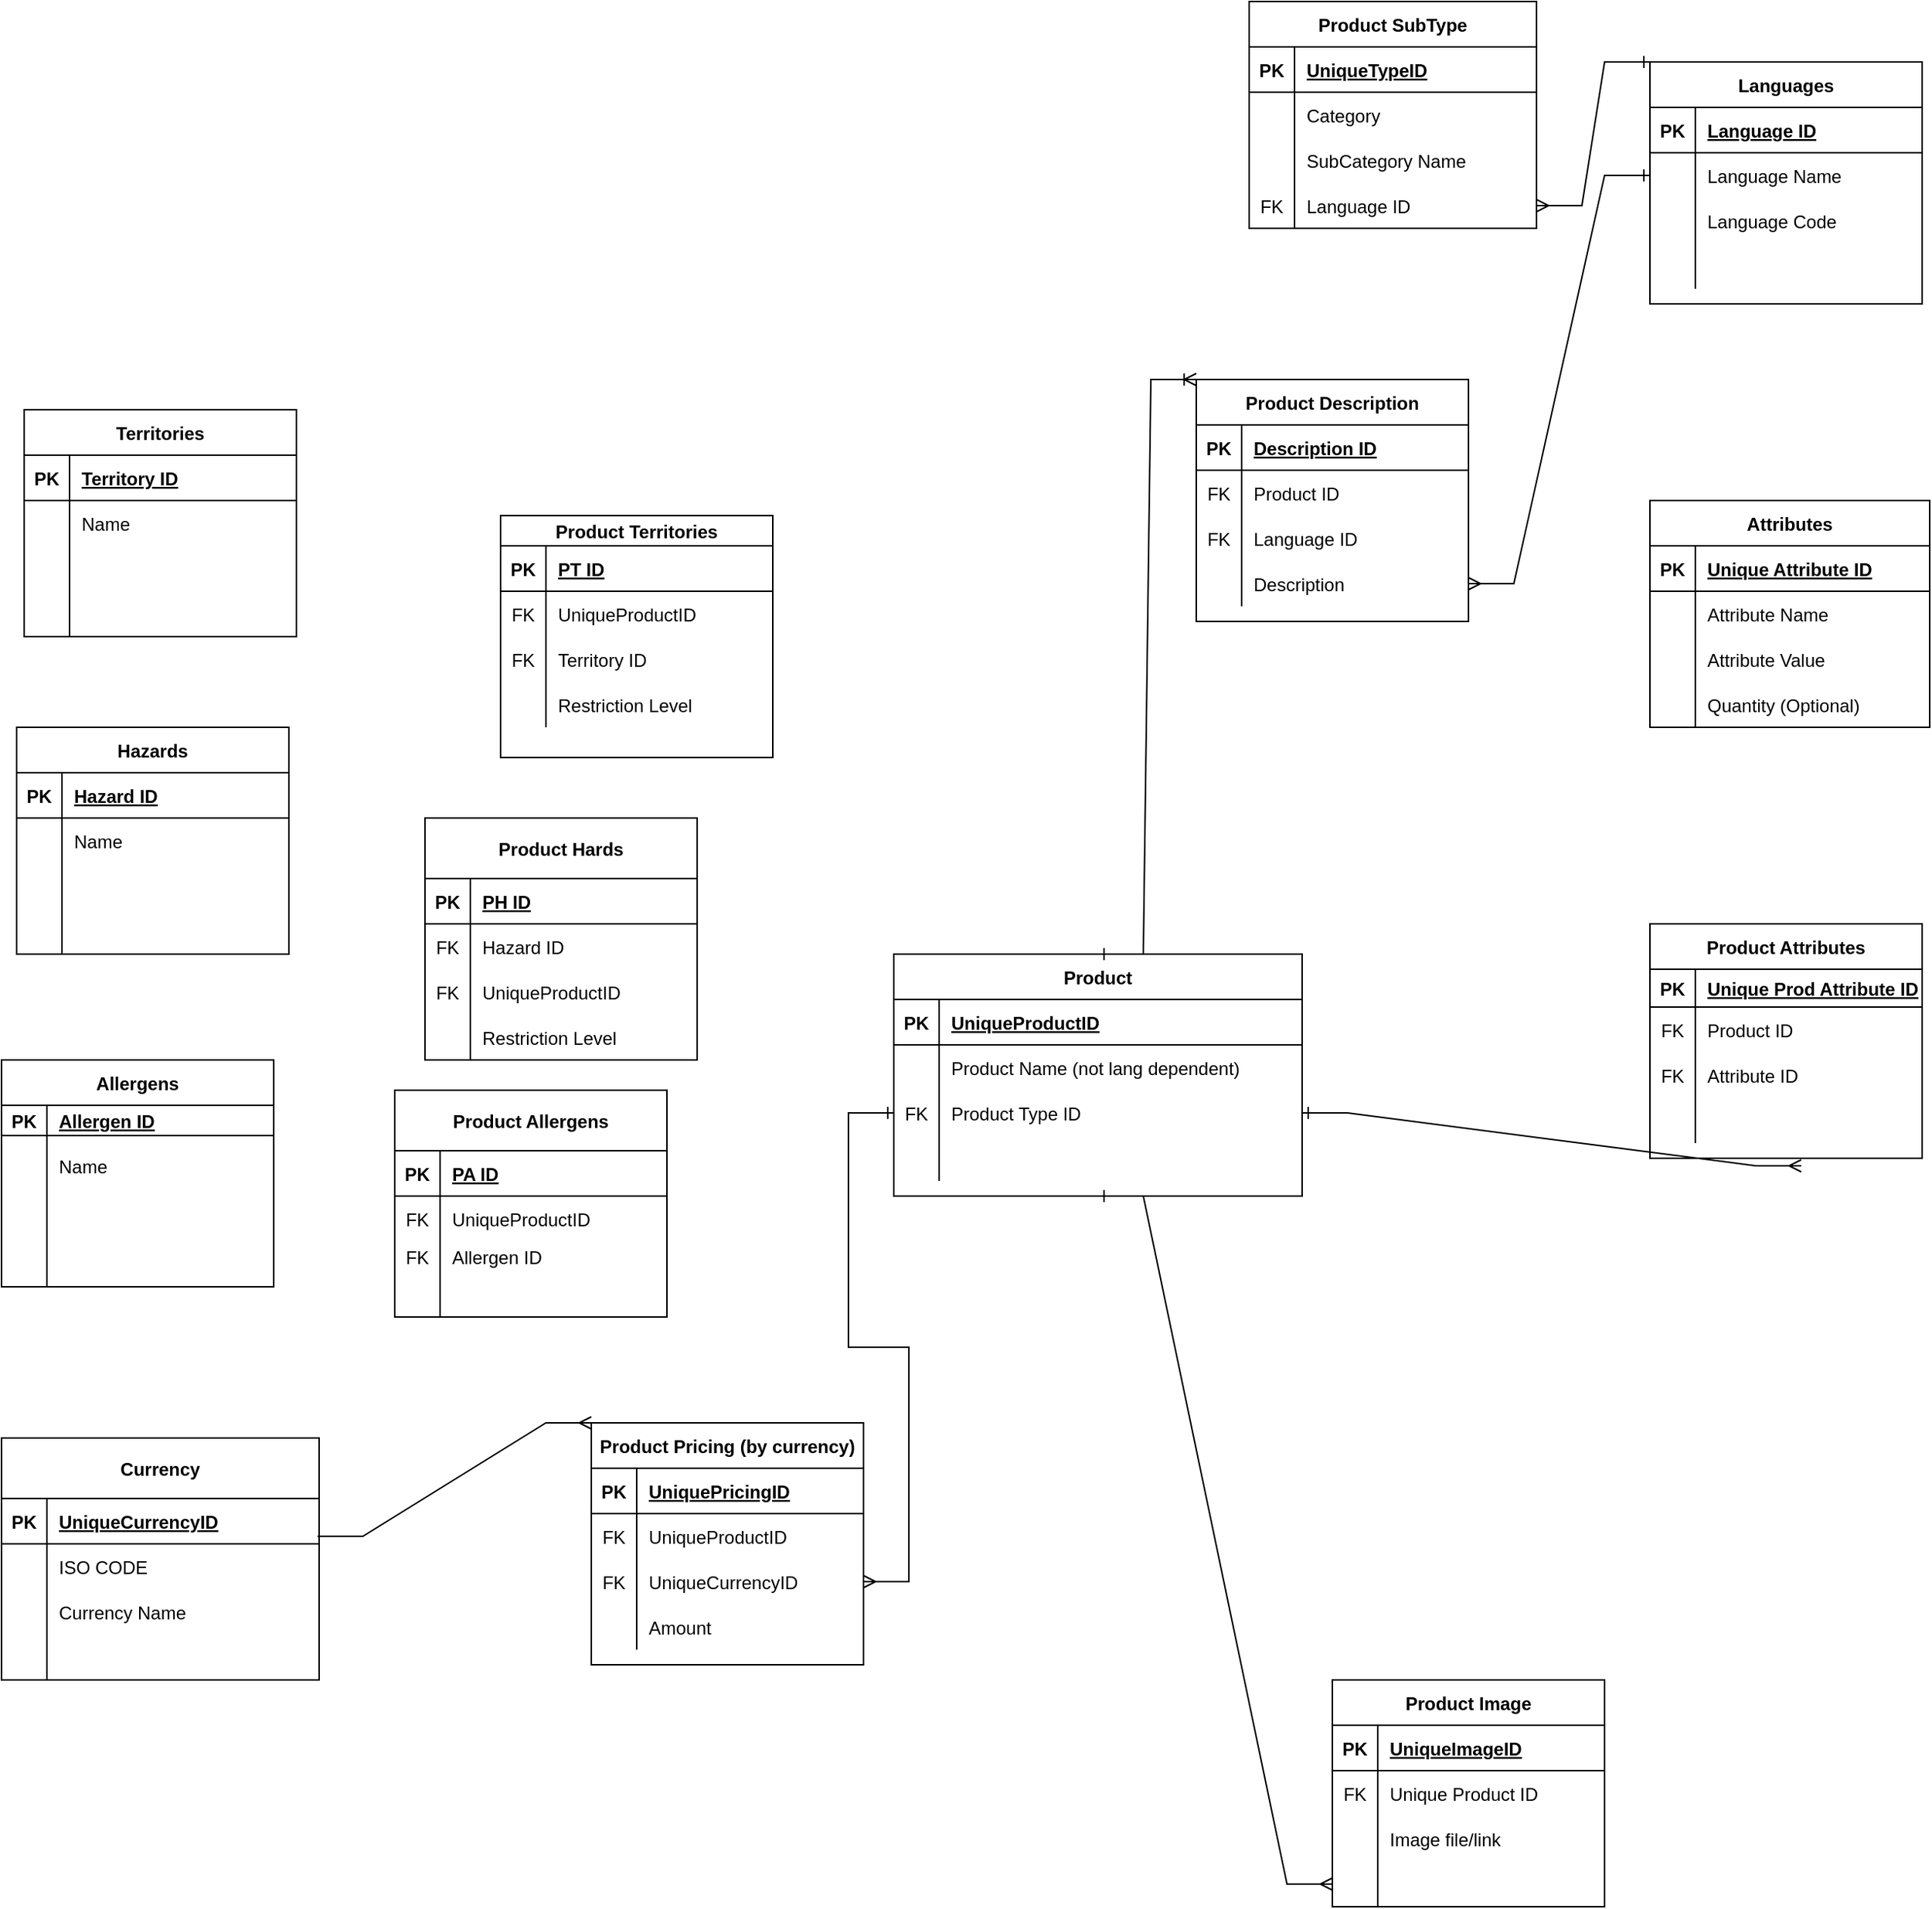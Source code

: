<mxfile version="15.8.9" type="github">
  <diagram id="C5RBs43oDa-KdzZeNtuy" name="Page-1">
    <mxGraphModel dx="2387" dy="2229" grid="1" gridSize="10" guides="1" tooltips="1" connect="1" arrows="1" fold="1" page="1" pageScale="1" pageWidth="827" pageHeight="1169" math="0" shadow="0">
      <root>
        <mxCell id="WIyWlLk6GJQsqaUBKTNV-0" />
        <mxCell id="WIyWlLk6GJQsqaUBKTNV-1" parent="WIyWlLk6GJQsqaUBKTNV-0" />
        <mxCell id="-O00PWWVGXkupYXtRT6d-0" value="Product" style="shape=table;startSize=30;container=1;collapsible=1;childLayout=tableLayout;fixedRows=1;rowLines=0;fontStyle=1;align=center;resizeLast=1;" parent="WIyWlLk6GJQsqaUBKTNV-1" vertex="1">
          <mxGeometry x="100" y="-90" width="270" height="160" as="geometry" />
        </mxCell>
        <mxCell id="-O00PWWVGXkupYXtRT6d-1" value="" style="shape=partialRectangle;collapsible=0;dropTarget=0;pointerEvents=0;fillColor=none;top=0;left=0;bottom=1;right=0;points=[[0,0.5],[1,0.5]];portConstraint=eastwest;" parent="-O00PWWVGXkupYXtRT6d-0" vertex="1">
          <mxGeometry y="30" width="270" height="30" as="geometry" />
        </mxCell>
        <mxCell id="-O00PWWVGXkupYXtRT6d-2" value="PK" style="shape=partialRectangle;connectable=0;fillColor=none;top=0;left=0;bottom=0;right=0;fontStyle=1;overflow=hidden;" parent="-O00PWWVGXkupYXtRT6d-1" vertex="1">
          <mxGeometry width="30" height="30" as="geometry">
            <mxRectangle width="30" height="30" as="alternateBounds" />
          </mxGeometry>
        </mxCell>
        <mxCell id="-O00PWWVGXkupYXtRT6d-3" value="UniqueProductID" style="shape=partialRectangle;connectable=0;fillColor=none;top=0;left=0;bottom=0;right=0;align=left;spacingLeft=6;fontStyle=5;overflow=hidden;" parent="-O00PWWVGXkupYXtRT6d-1" vertex="1">
          <mxGeometry x="30" width="240" height="30" as="geometry">
            <mxRectangle width="240" height="30" as="alternateBounds" />
          </mxGeometry>
        </mxCell>
        <mxCell id="-O00PWWVGXkupYXtRT6d-4" value="" style="shape=partialRectangle;collapsible=0;dropTarget=0;pointerEvents=0;fillColor=none;top=0;left=0;bottom=0;right=0;points=[[0,0.5],[1,0.5]];portConstraint=eastwest;" parent="-O00PWWVGXkupYXtRT6d-0" vertex="1">
          <mxGeometry y="60" width="270" height="30" as="geometry" />
        </mxCell>
        <mxCell id="-O00PWWVGXkupYXtRT6d-5" value="" style="shape=partialRectangle;connectable=0;fillColor=none;top=0;left=0;bottom=0;right=0;editable=1;overflow=hidden;" parent="-O00PWWVGXkupYXtRT6d-4" vertex="1">
          <mxGeometry width="30" height="30" as="geometry">
            <mxRectangle width="30" height="30" as="alternateBounds" />
          </mxGeometry>
        </mxCell>
        <mxCell id="-O00PWWVGXkupYXtRT6d-6" value="Product Name (not lang dependent)" style="shape=partialRectangle;connectable=0;fillColor=none;top=0;left=0;bottom=0;right=0;align=left;spacingLeft=6;overflow=hidden;" parent="-O00PWWVGXkupYXtRT6d-4" vertex="1">
          <mxGeometry x="30" width="240" height="30" as="geometry">
            <mxRectangle width="240" height="30" as="alternateBounds" />
          </mxGeometry>
        </mxCell>
        <mxCell id="-O00PWWVGXkupYXtRT6d-7" value="" style="shape=partialRectangle;collapsible=0;dropTarget=0;pointerEvents=0;fillColor=none;top=0;left=0;bottom=0;right=0;points=[[0,0.5],[1,0.5]];portConstraint=eastwest;" parent="-O00PWWVGXkupYXtRT6d-0" vertex="1">
          <mxGeometry y="90" width="270" height="30" as="geometry" />
        </mxCell>
        <mxCell id="-O00PWWVGXkupYXtRT6d-8" value="FK" style="shape=partialRectangle;connectable=0;fillColor=none;top=0;left=0;bottom=0;right=0;editable=1;overflow=hidden;" parent="-O00PWWVGXkupYXtRT6d-7" vertex="1">
          <mxGeometry width="30" height="30" as="geometry">
            <mxRectangle width="30" height="30" as="alternateBounds" />
          </mxGeometry>
        </mxCell>
        <mxCell id="-O00PWWVGXkupYXtRT6d-9" value="Product Type ID" style="shape=partialRectangle;connectable=0;fillColor=none;top=0;left=0;bottom=0;right=0;align=left;spacingLeft=6;overflow=hidden;" parent="-O00PWWVGXkupYXtRT6d-7" vertex="1">
          <mxGeometry x="30" width="240" height="30" as="geometry">
            <mxRectangle width="240" height="30" as="alternateBounds" />
          </mxGeometry>
        </mxCell>
        <mxCell id="-O00PWWVGXkupYXtRT6d-10" value="" style="shape=partialRectangle;collapsible=0;dropTarget=0;pointerEvents=0;fillColor=none;top=0;left=0;bottom=0;right=0;points=[[0,0.5],[1,0.5]];portConstraint=eastwest;" parent="-O00PWWVGXkupYXtRT6d-0" vertex="1">
          <mxGeometry y="120" width="270" height="30" as="geometry" />
        </mxCell>
        <mxCell id="-O00PWWVGXkupYXtRT6d-11" value="" style="shape=partialRectangle;connectable=0;fillColor=none;top=0;left=0;bottom=0;right=0;editable=1;overflow=hidden;" parent="-O00PWWVGXkupYXtRT6d-10" vertex="1">
          <mxGeometry width="30" height="30" as="geometry">
            <mxRectangle width="30" height="30" as="alternateBounds" />
          </mxGeometry>
        </mxCell>
        <mxCell id="-O00PWWVGXkupYXtRT6d-12" value="" style="shape=partialRectangle;connectable=0;fillColor=none;top=0;left=0;bottom=0;right=0;align=left;spacingLeft=6;overflow=hidden;" parent="-O00PWWVGXkupYXtRT6d-10" vertex="1">
          <mxGeometry x="30" width="240" height="30" as="geometry">
            <mxRectangle width="240" height="30" as="alternateBounds" />
          </mxGeometry>
        </mxCell>
        <mxCell id="-O00PWWVGXkupYXtRT6d-13" value="Product SubType" style="shape=table;startSize=30;container=1;collapsible=1;childLayout=tableLayout;fixedRows=1;rowLines=0;fontStyle=1;align=center;resizeLast=1;" parent="WIyWlLk6GJQsqaUBKTNV-1" vertex="1">
          <mxGeometry x="335" y="-720" width="190" height="150" as="geometry" />
        </mxCell>
        <mxCell id="-O00PWWVGXkupYXtRT6d-14" value="" style="shape=partialRectangle;collapsible=0;dropTarget=0;pointerEvents=0;fillColor=none;top=0;left=0;bottom=1;right=0;points=[[0,0.5],[1,0.5]];portConstraint=eastwest;" parent="-O00PWWVGXkupYXtRT6d-13" vertex="1">
          <mxGeometry y="30" width="190" height="30" as="geometry" />
        </mxCell>
        <mxCell id="-O00PWWVGXkupYXtRT6d-15" value="PK" style="shape=partialRectangle;connectable=0;fillColor=none;top=0;left=0;bottom=0;right=0;fontStyle=1;overflow=hidden;" parent="-O00PWWVGXkupYXtRT6d-14" vertex="1">
          <mxGeometry width="30" height="30" as="geometry">
            <mxRectangle width="30" height="30" as="alternateBounds" />
          </mxGeometry>
        </mxCell>
        <mxCell id="-O00PWWVGXkupYXtRT6d-16" value="UniqueTypeID" style="shape=partialRectangle;connectable=0;fillColor=none;top=0;left=0;bottom=0;right=0;align=left;spacingLeft=6;fontStyle=5;overflow=hidden;" parent="-O00PWWVGXkupYXtRT6d-14" vertex="1">
          <mxGeometry x="30" width="160" height="30" as="geometry">
            <mxRectangle width="160" height="30" as="alternateBounds" />
          </mxGeometry>
        </mxCell>
        <mxCell id="-O00PWWVGXkupYXtRT6d-17" value="" style="shape=partialRectangle;collapsible=0;dropTarget=0;pointerEvents=0;fillColor=none;top=0;left=0;bottom=0;right=0;points=[[0,0.5],[1,0.5]];portConstraint=eastwest;" parent="-O00PWWVGXkupYXtRT6d-13" vertex="1">
          <mxGeometry y="60" width="190" height="30" as="geometry" />
        </mxCell>
        <mxCell id="-O00PWWVGXkupYXtRT6d-18" value="" style="shape=partialRectangle;connectable=0;fillColor=none;top=0;left=0;bottom=0;right=0;editable=1;overflow=hidden;" parent="-O00PWWVGXkupYXtRT6d-17" vertex="1">
          <mxGeometry width="30" height="30" as="geometry">
            <mxRectangle width="30" height="30" as="alternateBounds" />
          </mxGeometry>
        </mxCell>
        <mxCell id="-O00PWWVGXkupYXtRT6d-19" value="Category" style="shape=partialRectangle;connectable=0;fillColor=none;top=0;left=0;bottom=0;right=0;align=left;spacingLeft=6;overflow=hidden;" parent="-O00PWWVGXkupYXtRT6d-17" vertex="1">
          <mxGeometry x="30" width="160" height="30" as="geometry">
            <mxRectangle width="160" height="30" as="alternateBounds" />
          </mxGeometry>
        </mxCell>
        <mxCell id="-O00PWWVGXkupYXtRT6d-20" value="" style="shape=partialRectangle;collapsible=0;dropTarget=0;pointerEvents=0;fillColor=none;top=0;left=0;bottom=0;right=0;points=[[0,0.5],[1,0.5]];portConstraint=eastwest;" parent="-O00PWWVGXkupYXtRT6d-13" vertex="1">
          <mxGeometry y="90" width="190" height="30" as="geometry" />
        </mxCell>
        <mxCell id="-O00PWWVGXkupYXtRT6d-21" value="" style="shape=partialRectangle;connectable=0;fillColor=none;top=0;left=0;bottom=0;right=0;editable=1;overflow=hidden;" parent="-O00PWWVGXkupYXtRT6d-20" vertex="1">
          <mxGeometry width="30" height="30" as="geometry">
            <mxRectangle width="30" height="30" as="alternateBounds" />
          </mxGeometry>
        </mxCell>
        <mxCell id="-O00PWWVGXkupYXtRT6d-22" value="SubCategory Name" style="shape=partialRectangle;connectable=0;fillColor=none;top=0;left=0;bottom=0;right=0;align=left;spacingLeft=6;overflow=hidden;" parent="-O00PWWVGXkupYXtRT6d-20" vertex="1">
          <mxGeometry x="30" width="160" height="30" as="geometry">
            <mxRectangle width="160" height="30" as="alternateBounds" />
          </mxGeometry>
        </mxCell>
        <mxCell id="-O00PWWVGXkupYXtRT6d-23" value="" style="shape=partialRectangle;collapsible=0;dropTarget=0;pointerEvents=0;fillColor=none;top=0;left=0;bottom=0;right=0;points=[[0,0.5],[1,0.5]];portConstraint=eastwest;" parent="-O00PWWVGXkupYXtRT6d-13" vertex="1">
          <mxGeometry y="120" width="190" height="30" as="geometry" />
        </mxCell>
        <mxCell id="-O00PWWVGXkupYXtRT6d-24" value="FK" style="shape=partialRectangle;connectable=0;fillColor=none;top=0;left=0;bottom=0;right=0;editable=1;overflow=hidden;" parent="-O00PWWVGXkupYXtRT6d-23" vertex="1">
          <mxGeometry width="30" height="30" as="geometry">
            <mxRectangle width="30" height="30" as="alternateBounds" />
          </mxGeometry>
        </mxCell>
        <mxCell id="-O00PWWVGXkupYXtRT6d-25" value="Language ID" style="shape=partialRectangle;connectable=0;fillColor=none;top=0;left=0;bottom=0;right=0;align=left;spacingLeft=6;overflow=hidden;" parent="-O00PWWVGXkupYXtRT6d-23" vertex="1">
          <mxGeometry x="30" width="160" height="30" as="geometry">
            <mxRectangle width="160" height="30" as="alternateBounds" />
          </mxGeometry>
        </mxCell>
        <mxCell id="-O00PWWVGXkupYXtRT6d-26" value="Currency" style="shape=table;startSize=40;container=1;collapsible=1;childLayout=tableLayout;fixedRows=1;rowLines=0;fontStyle=1;align=center;resizeLast=1;" parent="WIyWlLk6GJQsqaUBKTNV-1" vertex="1">
          <mxGeometry x="-490" y="230" width="210" height="160" as="geometry" />
        </mxCell>
        <mxCell id="-O00PWWVGXkupYXtRT6d-27" value="" style="shape=partialRectangle;collapsible=0;dropTarget=0;pointerEvents=0;fillColor=none;top=0;left=0;bottom=1;right=0;points=[[0,0.5],[1,0.5]];portConstraint=eastwest;" parent="-O00PWWVGXkupYXtRT6d-26" vertex="1">
          <mxGeometry y="40" width="210" height="30" as="geometry" />
        </mxCell>
        <mxCell id="-O00PWWVGXkupYXtRT6d-28" value="PK" style="shape=partialRectangle;connectable=0;fillColor=none;top=0;left=0;bottom=0;right=0;fontStyle=1;overflow=hidden;" parent="-O00PWWVGXkupYXtRT6d-27" vertex="1">
          <mxGeometry width="30" height="30" as="geometry">
            <mxRectangle width="30" height="30" as="alternateBounds" />
          </mxGeometry>
        </mxCell>
        <mxCell id="-O00PWWVGXkupYXtRT6d-29" value="UniqueCurrencyID" style="shape=partialRectangle;connectable=0;fillColor=none;top=0;left=0;bottom=0;right=0;align=left;spacingLeft=6;fontStyle=5;overflow=hidden;" parent="-O00PWWVGXkupYXtRT6d-27" vertex="1">
          <mxGeometry x="30" width="180" height="30" as="geometry">
            <mxRectangle width="180" height="30" as="alternateBounds" />
          </mxGeometry>
        </mxCell>
        <mxCell id="-O00PWWVGXkupYXtRT6d-30" value="" style="shape=partialRectangle;collapsible=0;dropTarget=0;pointerEvents=0;fillColor=none;top=0;left=0;bottom=0;right=0;points=[[0,0.5],[1,0.5]];portConstraint=eastwest;" parent="-O00PWWVGXkupYXtRT6d-26" vertex="1">
          <mxGeometry y="70" width="210" height="30" as="geometry" />
        </mxCell>
        <mxCell id="-O00PWWVGXkupYXtRT6d-31" value="" style="shape=partialRectangle;connectable=0;fillColor=none;top=0;left=0;bottom=0;right=0;editable=1;overflow=hidden;" parent="-O00PWWVGXkupYXtRT6d-30" vertex="1">
          <mxGeometry width="30" height="30" as="geometry">
            <mxRectangle width="30" height="30" as="alternateBounds" />
          </mxGeometry>
        </mxCell>
        <mxCell id="-O00PWWVGXkupYXtRT6d-32" value="ISO CODE" style="shape=partialRectangle;connectable=0;fillColor=none;top=0;left=0;bottom=0;right=0;align=left;spacingLeft=6;overflow=hidden;" parent="-O00PWWVGXkupYXtRT6d-30" vertex="1">
          <mxGeometry x="30" width="180" height="30" as="geometry">
            <mxRectangle width="180" height="30" as="alternateBounds" />
          </mxGeometry>
        </mxCell>
        <mxCell id="-O00PWWVGXkupYXtRT6d-33" value="" style="shape=partialRectangle;collapsible=0;dropTarget=0;pointerEvents=0;fillColor=none;top=0;left=0;bottom=0;right=0;points=[[0,0.5],[1,0.5]];portConstraint=eastwest;" parent="-O00PWWVGXkupYXtRT6d-26" vertex="1">
          <mxGeometry y="100" width="210" height="30" as="geometry" />
        </mxCell>
        <mxCell id="-O00PWWVGXkupYXtRT6d-34" value="" style="shape=partialRectangle;connectable=0;fillColor=none;top=0;left=0;bottom=0;right=0;editable=1;overflow=hidden;" parent="-O00PWWVGXkupYXtRT6d-33" vertex="1">
          <mxGeometry width="30" height="30" as="geometry">
            <mxRectangle width="30" height="30" as="alternateBounds" />
          </mxGeometry>
        </mxCell>
        <mxCell id="-O00PWWVGXkupYXtRT6d-35" value="Currency Name" style="shape=partialRectangle;connectable=0;fillColor=none;top=0;left=0;bottom=0;right=0;align=left;spacingLeft=6;overflow=hidden;" parent="-O00PWWVGXkupYXtRT6d-33" vertex="1">
          <mxGeometry x="30" width="180" height="30" as="geometry">
            <mxRectangle width="180" height="30" as="alternateBounds" />
          </mxGeometry>
        </mxCell>
        <mxCell id="-O00PWWVGXkupYXtRT6d-36" value="" style="shape=partialRectangle;collapsible=0;dropTarget=0;pointerEvents=0;fillColor=none;top=0;left=0;bottom=0;right=0;points=[[0,0.5],[1,0.5]];portConstraint=eastwest;" parent="-O00PWWVGXkupYXtRT6d-26" vertex="1">
          <mxGeometry y="130" width="210" height="30" as="geometry" />
        </mxCell>
        <mxCell id="-O00PWWVGXkupYXtRT6d-37" value="" style="shape=partialRectangle;connectable=0;fillColor=none;top=0;left=0;bottom=0;right=0;editable=1;overflow=hidden;" parent="-O00PWWVGXkupYXtRT6d-36" vertex="1">
          <mxGeometry width="30" height="30" as="geometry">
            <mxRectangle width="30" height="30" as="alternateBounds" />
          </mxGeometry>
        </mxCell>
        <mxCell id="-O00PWWVGXkupYXtRT6d-38" value="" style="shape=partialRectangle;connectable=0;fillColor=none;top=0;left=0;bottom=0;right=0;align=left;spacingLeft=6;overflow=hidden;" parent="-O00PWWVGXkupYXtRT6d-36" vertex="1">
          <mxGeometry x="30" width="180" height="30" as="geometry">
            <mxRectangle width="180" height="30" as="alternateBounds" />
          </mxGeometry>
        </mxCell>
        <mxCell id="-O00PWWVGXkupYXtRT6d-45" value="Product Pricing (by currency)" style="shape=table;startSize=30;container=1;collapsible=1;childLayout=tableLayout;fixedRows=1;rowLines=0;fontStyle=1;align=center;resizeLast=1;" parent="WIyWlLk6GJQsqaUBKTNV-1" vertex="1">
          <mxGeometry x="-100" y="220" width="180" height="160" as="geometry" />
        </mxCell>
        <mxCell id="-O00PWWVGXkupYXtRT6d-46" value="" style="shape=partialRectangle;collapsible=0;dropTarget=0;pointerEvents=0;fillColor=none;top=0;left=0;bottom=1;right=0;points=[[0,0.5],[1,0.5]];portConstraint=eastwest;" parent="-O00PWWVGXkupYXtRT6d-45" vertex="1">
          <mxGeometry y="30" width="180" height="30" as="geometry" />
        </mxCell>
        <mxCell id="-O00PWWVGXkupYXtRT6d-47" value="PK" style="shape=partialRectangle;connectable=0;fillColor=none;top=0;left=0;bottom=0;right=0;fontStyle=1;overflow=hidden;" parent="-O00PWWVGXkupYXtRT6d-46" vertex="1">
          <mxGeometry width="30" height="30" as="geometry">
            <mxRectangle width="30" height="30" as="alternateBounds" />
          </mxGeometry>
        </mxCell>
        <mxCell id="-O00PWWVGXkupYXtRT6d-48" value="UniquePricingID" style="shape=partialRectangle;connectable=0;fillColor=none;top=0;left=0;bottom=0;right=0;align=left;spacingLeft=6;fontStyle=5;overflow=hidden;" parent="-O00PWWVGXkupYXtRT6d-46" vertex="1">
          <mxGeometry x="30" width="150" height="30" as="geometry">
            <mxRectangle width="150" height="30" as="alternateBounds" />
          </mxGeometry>
        </mxCell>
        <mxCell id="-O00PWWVGXkupYXtRT6d-49" value="" style="shape=partialRectangle;collapsible=0;dropTarget=0;pointerEvents=0;fillColor=none;top=0;left=0;bottom=0;right=0;points=[[0,0.5],[1,0.5]];portConstraint=eastwest;" parent="-O00PWWVGXkupYXtRT6d-45" vertex="1">
          <mxGeometry y="60" width="180" height="30" as="geometry" />
        </mxCell>
        <mxCell id="-O00PWWVGXkupYXtRT6d-50" value="FK" style="shape=partialRectangle;connectable=0;fillColor=none;top=0;left=0;bottom=0;right=0;editable=1;overflow=hidden;" parent="-O00PWWVGXkupYXtRT6d-49" vertex="1">
          <mxGeometry width="30" height="30" as="geometry">
            <mxRectangle width="30" height="30" as="alternateBounds" />
          </mxGeometry>
        </mxCell>
        <mxCell id="-O00PWWVGXkupYXtRT6d-51" value="UniqueProductID" style="shape=partialRectangle;connectable=0;fillColor=none;top=0;left=0;bottom=0;right=0;align=left;spacingLeft=6;overflow=hidden;" parent="-O00PWWVGXkupYXtRT6d-49" vertex="1">
          <mxGeometry x="30" width="150" height="30" as="geometry">
            <mxRectangle width="150" height="30" as="alternateBounds" />
          </mxGeometry>
        </mxCell>
        <mxCell id="-O00PWWVGXkupYXtRT6d-52" value="" style="shape=partialRectangle;collapsible=0;dropTarget=0;pointerEvents=0;fillColor=none;top=0;left=0;bottom=0;right=0;points=[[0,0.5],[1,0.5]];portConstraint=eastwest;" parent="-O00PWWVGXkupYXtRT6d-45" vertex="1">
          <mxGeometry y="90" width="180" height="30" as="geometry" />
        </mxCell>
        <mxCell id="-O00PWWVGXkupYXtRT6d-53" value="FK" style="shape=partialRectangle;connectable=0;fillColor=none;top=0;left=0;bottom=0;right=0;editable=1;overflow=hidden;" parent="-O00PWWVGXkupYXtRT6d-52" vertex="1">
          <mxGeometry width="30" height="30" as="geometry">
            <mxRectangle width="30" height="30" as="alternateBounds" />
          </mxGeometry>
        </mxCell>
        <mxCell id="-O00PWWVGXkupYXtRT6d-54" value="UniqueCurrencyID" style="shape=partialRectangle;connectable=0;fillColor=none;top=0;left=0;bottom=0;right=0;align=left;spacingLeft=6;overflow=hidden;" parent="-O00PWWVGXkupYXtRT6d-52" vertex="1">
          <mxGeometry x="30" width="150" height="30" as="geometry">
            <mxRectangle width="150" height="30" as="alternateBounds" />
          </mxGeometry>
        </mxCell>
        <mxCell id="-O00PWWVGXkupYXtRT6d-55" value="" style="shape=partialRectangle;collapsible=0;dropTarget=0;pointerEvents=0;fillColor=none;top=0;left=0;bottom=0;right=0;points=[[0,0.5],[1,0.5]];portConstraint=eastwest;" parent="-O00PWWVGXkupYXtRT6d-45" vertex="1">
          <mxGeometry y="120" width="180" height="30" as="geometry" />
        </mxCell>
        <mxCell id="-O00PWWVGXkupYXtRT6d-56" value="" style="shape=partialRectangle;connectable=0;fillColor=none;top=0;left=0;bottom=0;right=0;editable=1;overflow=hidden;" parent="-O00PWWVGXkupYXtRT6d-55" vertex="1">
          <mxGeometry width="30" height="30" as="geometry">
            <mxRectangle width="30" height="30" as="alternateBounds" />
          </mxGeometry>
        </mxCell>
        <mxCell id="-O00PWWVGXkupYXtRT6d-57" value="Amount" style="shape=partialRectangle;connectable=0;fillColor=none;top=0;left=0;bottom=0;right=0;align=left;spacingLeft=6;overflow=hidden;" parent="-O00PWWVGXkupYXtRT6d-55" vertex="1">
          <mxGeometry x="30" width="150" height="30" as="geometry">
            <mxRectangle width="150" height="30" as="alternateBounds" />
          </mxGeometry>
        </mxCell>
        <mxCell id="Lzn6OeZOPpDLSHKNjm7w-1" value="Product Image" style="shape=table;startSize=30;container=1;collapsible=1;childLayout=tableLayout;fixedRows=1;rowLines=0;fontStyle=1;align=center;resizeLast=1;" parent="WIyWlLk6GJQsqaUBKTNV-1" vertex="1">
          <mxGeometry x="390" y="390" width="180" height="150" as="geometry" />
        </mxCell>
        <mxCell id="Lzn6OeZOPpDLSHKNjm7w-2" value="" style="shape=partialRectangle;collapsible=0;dropTarget=0;pointerEvents=0;fillColor=none;top=0;left=0;bottom=1;right=0;points=[[0,0.5],[1,0.5]];portConstraint=eastwest;" parent="Lzn6OeZOPpDLSHKNjm7w-1" vertex="1">
          <mxGeometry y="30" width="180" height="30" as="geometry" />
        </mxCell>
        <mxCell id="Lzn6OeZOPpDLSHKNjm7w-3" value="PK" style="shape=partialRectangle;connectable=0;fillColor=none;top=0;left=0;bottom=0;right=0;fontStyle=1;overflow=hidden;" parent="Lzn6OeZOPpDLSHKNjm7w-2" vertex="1">
          <mxGeometry width="30" height="30" as="geometry">
            <mxRectangle width="30" height="30" as="alternateBounds" />
          </mxGeometry>
        </mxCell>
        <mxCell id="Lzn6OeZOPpDLSHKNjm7w-4" value="UniqueImageID" style="shape=partialRectangle;connectable=0;fillColor=none;top=0;left=0;bottom=0;right=0;align=left;spacingLeft=6;fontStyle=5;overflow=hidden;" parent="Lzn6OeZOPpDLSHKNjm7w-2" vertex="1">
          <mxGeometry x="30" width="150" height="30" as="geometry">
            <mxRectangle width="150" height="30" as="alternateBounds" />
          </mxGeometry>
        </mxCell>
        <mxCell id="Lzn6OeZOPpDLSHKNjm7w-5" value="" style="shape=partialRectangle;collapsible=0;dropTarget=0;pointerEvents=0;fillColor=none;top=0;left=0;bottom=0;right=0;points=[[0,0.5],[1,0.5]];portConstraint=eastwest;" parent="Lzn6OeZOPpDLSHKNjm7w-1" vertex="1">
          <mxGeometry y="60" width="180" height="30" as="geometry" />
        </mxCell>
        <mxCell id="Lzn6OeZOPpDLSHKNjm7w-6" value="FK" style="shape=partialRectangle;connectable=0;fillColor=none;top=0;left=0;bottom=0;right=0;editable=1;overflow=hidden;" parent="Lzn6OeZOPpDLSHKNjm7w-5" vertex="1">
          <mxGeometry width="30" height="30" as="geometry">
            <mxRectangle width="30" height="30" as="alternateBounds" />
          </mxGeometry>
        </mxCell>
        <mxCell id="Lzn6OeZOPpDLSHKNjm7w-7" value="Unique Product ID" style="shape=partialRectangle;connectable=0;fillColor=none;top=0;left=0;bottom=0;right=0;align=left;spacingLeft=6;overflow=hidden;" parent="Lzn6OeZOPpDLSHKNjm7w-5" vertex="1">
          <mxGeometry x="30" width="150" height="30" as="geometry">
            <mxRectangle width="150" height="30" as="alternateBounds" />
          </mxGeometry>
        </mxCell>
        <mxCell id="Lzn6OeZOPpDLSHKNjm7w-8" value="" style="shape=partialRectangle;collapsible=0;dropTarget=0;pointerEvents=0;fillColor=none;top=0;left=0;bottom=0;right=0;points=[[0,0.5],[1,0.5]];portConstraint=eastwest;" parent="Lzn6OeZOPpDLSHKNjm7w-1" vertex="1">
          <mxGeometry y="90" width="180" height="30" as="geometry" />
        </mxCell>
        <mxCell id="Lzn6OeZOPpDLSHKNjm7w-9" value="" style="shape=partialRectangle;connectable=0;fillColor=none;top=0;left=0;bottom=0;right=0;editable=1;overflow=hidden;" parent="Lzn6OeZOPpDLSHKNjm7w-8" vertex="1">
          <mxGeometry width="30" height="30" as="geometry">
            <mxRectangle width="30" height="30" as="alternateBounds" />
          </mxGeometry>
        </mxCell>
        <mxCell id="Lzn6OeZOPpDLSHKNjm7w-10" value="Image file/link" style="shape=partialRectangle;connectable=0;fillColor=none;top=0;left=0;bottom=0;right=0;align=left;spacingLeft=6;overflow=hidden;" parent="Lzn6OeZOPpDLSHKNjm7w-8" vertex="1">
          <mxGeometry x="30" width="150" height="30" as="geometry">
            <mxRectangle width="150" height="30" as="alternateBounds" />
          </mxGeometry>
        </mxCell>
        <mxCell id="Lzn6OeZOPpDLSHKNjm7w-11" value="" style="shape=partialRectangle;collapsible=0;dropTarget=0;pointerEvents=0;fillColor=none;top=0;left=0;bottom=0;right=0;points=[[0,0.5],[1,0.5]];portConstraint=eastwest;" parent="Lzn6OeZOPpDLSHKNjm7w-1" vertex="1">
          <mxGeometry y="120" width="180" height="30" as="geometry" />
        </mxCell>
        <mxCell id="Lzn6OeZOPpDLSHKNjm7w-12" value="" style="shape=partialRectangle;connectable=0;fillColor=none;top=0;left=0;bottom=0;right=0;editable=1;overflow=hidden;" parent="Lzn6OeZOPpDLSHKNjm7w-11" vertex="1">
          <mxGeometry width="30" height="30" as="geometry">
            <mxRectangle width="30" height="30" as="alternateBounds" />
          </mxGeometry>
        </mxCell>
        <mxCell id="Lzn6OeZOPpDLSHKNjm7w-13" value="" style="shape=partialRectangle;connectable=0;fillColor=none;top=0;left=0;bottom=0;right=0;align=left;spacingLeft=6;overflow=hidden;" parent="Lzn6OeZOPpDLSHKNjm7w-11" vertex="1">
          <mxGeometry x="30" width="150" height="30" as="geometry">
            <mxRectangle width="150" height="30" as="alternateBounds" />
          </mxGeometry>
        </mxCell>
        <mxCell id="Lzn6OeZOPpDLSHKNjm7w-14" value="Languages" style="shape=table;startSize=30;container=1;collapsible=1;childLayout=tableLayout;fixedRows=1;rowLines=0;fontStyle=1;align=center;resizeLast=1;" parent="WIyWlLk6GJQsqaUBKTNV-1" vertex="1">
          <mxGeometry x="600" y="-680" width="180" height="160" as="geometry" />
        </mxCell>
        <mxCell id="Lzn6OeZOPpDLSHKNjm7w-15" value="" style="shape=partialRectangle;collapsible=0;dropTarget=0;pointerEvents=0;fillColor=none;top=0;left=0;bottom=1;right=0;points=[[0,0.5],[1,0.5]];portConstraint=eastwest;" parent="Lzn6OeZOPpDLSHKNjm7w-14" vertex="1">
          <mxGeometry y="30" width="180" height="30" as="geometry" />
        </mxCell>
        <mxCell id="Lzn6OeZOPpDLSHKNjm7w-16" value="PK" style="shape=partialRectangle;connectable=0;fillColor=none;top=0;left=0;bottom=0;right=0;fontStyle=1;overflow=hidden;" parent="Lzn6OeZOPpDLSHKNjm7w-15" vertex="1">
          <mxGeometry width="30" height="30" as="geometry">
            <mxRectangle width="30" height="30" as="alternateBounds" />
          </mxGeometry>
        </mxCell>
        <mxCell id="Lzn6OeZOPpDLSHKNjm7w-17" value="Language ID" style="shape=partialRectangle;connectable=0;fillColor=none;top=0;left=0;bottom=0;right=0;align=left;spacingLeft=6;fontStyle=5;overflow=hidden;" parent="Lzn6OeZOPpDLSHKNjm7w-15" vertex="1">
          <mxGeometry x="30" width="150" height="30" as="geometry">
            <mxRectangle width="150" height="30" as="alternateBounds" />
          </mxGeometry>
        </mxCell>
        <mxCell id="Lzn6OeZOPpDLSHKNjm7w-18" value="" style="shape=partialRectangle;collapsible=0;dropTarget=0;pointerEvents=0;fillColor=none;top=0;left=0;bottom=0;right=0;points=[[0,0.5],[1,0.5]];portConstraint=eastwest;" parent="Lzn6OeZOPpDLSHKNjm7w-14" vertex="1">
          <mxGeometry y="60" width="180" height="30" as="geometry" />
        </mxCell>
        <mxCell id="Lzn6OeZOPpDLSHKNjm7w-19" value="" style="shape=partialRectangle;connectable=0;fillColor=none;top=0;left=0;bottom=0;right=0;editable=1;overflow=hidden;" parent="Lzn6OeZOPpDLSHKNjm7w-18" vertex="1">
          <mxGeometry width="30" height="30" as="geometry">
            <mxRectangle width="30" height="30" as="alternateBounds" />
          </mxGeometry>
        </mxCell>
        <mxCell id="Lzn6OeZOPpDLSHKNjm7w-20" value="Language Name" style="shape=partialRectangle;connectable=0;fillColor=none;top=0;left=0;bottom=0;right=0;align=left;spacingLeft=6;overflow=hidden;" parent="Lzn6OeZOPpDLSHKNjm7w-18" vertex="1">
          <mxGeometry x="30" width="150" height="30" as="geometry">
            <mxRectangle width="150" height="30" as="alternateBounds" />
          </mxGeometry>
        </mxCell>
        <mxCell id="Lzn6OeZOPpDLSHKNjm7w-21" value="" style="shape=partialRectangle;collapsible=0;dropTarget=0;pointerEvents=0;fillColor=none;top=0;left=0;bottom=0;right=0;points=[[0,0.5],[1,0.5]];portConstraint=eastwest;" parent="Lzn6OeZOPpDLSHKNjm7w-14" vertex="1">
          <mxGeometry y="90" width="180" height="30" as="geometry" />
        </mxCell>
        <mxCell id="Lzn6OeZOPpDLSHKNjm7w-22" value="" style="shape=partialRectangle;connectable=0;fillColor=none;top=0;left=0;bottom=0;right=0;editable=1;overflow=hidden;" parent="Lzn6OeZOPpDLSHKNjm7w-21" vertex="1">
          <mxGeometry width="30" height="30" as="geometry">
            <mxRectangle width="30" height="30" as="alternateBounds" />
          </mxGeometry>
        </mxCell>
        <mxCell id="Lzn6OeZOPpDLSHKNjm7w-23" value="Language Code" style="shape=partialRectangle;connectable=0;fillColor=none;top=0;left=0;bottom=0;right=0;align=left;spacingLeft=6;overflow=hidden;" parent="Lzn6OeZOPpDLSHKNjm7w-21" vertex="1">
          <mxGeometry x="30" width="150" height="30" as="geometry">
            <mxRectangle width="150" height="30" as="alternateBounds" />
          </mxGeometry>
        </mxCell>
        <mxCell id="Lzn6OeZOPpDLSHKNjm7w-24" value="" style="shape=partialRectangle;collapsible=0;dropTarget=0;pointerEvents=0;fillColor=none;top=0;left=0;bottom=0;right=0;points=[[0,0.5],[1,0.5]];portConstraint=eastwest;" parent="Lzn6OeZOPpDLSHKNjm7w-14" vertex="1">
          <mxGeometry y="120" width="180" height="30" as="geometry" />
        </mxCell>
        <mxCell id="Lzn6OeZOPpDLSHKNjm7w-25" value="" style="shape=partialRectangle;connectable=0;fillColor=none;top=0;left=0;bottom=0;right=0;editable=1;overflow=hidden;" parent="Lzn6OeZOPpDLSHKNjm7w-24" vertex="1">
          <mxGeometry width="30" height="30" as="geometry">
            <mxRectangle width="30" height="30" as="alternateBounds" />
          </mxGeometry>
        </mxCell>
        <mxCell id="Lzn6OeZOPpDLSHKNjm7w-26" value="" style="shape=partialRectangle;connectable=0;fillColor=none;top=0;left=0;bottom=0;right=0;align=left;spacingLeft=6;overflow=hidden;" parent="Lzn6OeZOPpDLSHKNjm7w-24" vertex="1">
          <mxGeometry x="30" width="150" height="30" as="geometry">
            <mxRectangle width="150" height="30" as="alternateBounds" />
          </mxGeometry>
        </mxCell>
        <mxCell id="Lzn6OeZOPpDLSHKNjm7w-27" value="" style="edgeStyle=entityRelationEdgeStyle;fontSize=12;html=1;endArrow=ERmany;rounded=0;startArrow=ERone;startFill=0;exitX=0.5;exitY=1;exitDx=0;exitDy=0;" parent="WIyWlLk6GJQsqaUBKTNV-1" target="Lzn6OeZOPpDLSHKNjm7w-11" edge="1" source="-O00PWWVGXkupYXtRT6d-0">
          <mxGeometry width="100" height="100" relative="1" as="geometry">
            <mxPoint x="460" y="110" as="sourcePoint" />
            <mxPoint x="400" y="110" as="targetPoint" />
          </mxGeometry>
        </mxCell>
        <mxCell id="Lzn6OeZOPpDLSHKNjm7w-29" value="" style="edgeStyle=entityRelationEdgeStyle;fontSize=12;html=1;endArrow=ERmany;rounded=0;exitX=0;exitY=0.5;exitDx=0;exitDy=0;entryX=1;entryY=0.5;entryDx=0;entryDy=0;startArrow=ERone;startFill=0;" parent="WIyWlLk6GJQsqaUBKTNV-1" source="-O00PWWVGXkupYXtRT6d-7" target="-O00PWWVGXkupYXtRT6d-52" edge="1">
          <mxGeometry width="100" height="100" relative="1" as="geometry">
            <mxPoint x="130" y="490" as="sourcePoint" />
            <mxPoint x="230" y="390" as="targetPoint" />
          </mxGeometry>
        </mxCell>
        <mxCell id="Lzn6OeZOPpDLSHKNjm7w-30" value="" style="edgeStyle=entityRelationEdgeStyle;fontSize=12;html=1;endArrow=ERmany;rounded=0;entryX=0;entryY=0;entryDx=0;entryDy=0;exitX=0.995;exitY=-0.167;exitDx=0;exitDy=0;exitPerimeter=0;" parent="WIyWlLk6GJQsqaUBKTNV-1" target="-O00PWWVGXkupYXtRT6d-45" edge="1" source="-O00PWWVGXkupYXtRT6d-30">
          <mxGeometry width="100" height="100" relative="1" as="geometry">
            <mxPoint x="-61" y="105" as="sourcePoint" />
            <mxPoint x="-21" y="255" as="targetPoint" />
          </mxGeometry>
        </mxCell>
        <mxCell id="Lzn6OeZOPpDLSHKNjm7w-31" value="Product Description" style="shape=table;startSize=30;container=1;collapsible=1;childLayout=tableLayout;fixedRows=1;rowLines=0;fontStyle=1;align=center;resizeLast=1;" parent="WIyWlLk6GJQsqaUBKTNV-1" vertex="1">
          <mxGeometry x="300" y="-470" width="180" height="160" as="geometry" />
        </mxCell>
        <mxCell id="Lzn6OeZOPpDLSHKNjm7w-32" value="" style="shape=partialRectangle;collapsible=0;dropTarget=0;pointerEvents=0;fillColor=none;top=0;left=0;bottom=1;right=0;points=[[0,0.5],[1,0.5]];portConstraint=eastwest;" parent="Lzn6OeZOPpDLSHKNjm7w-31" vertex="1">
          <mxGeometry y="30" width="180" height="30" as="geometry" />
        </mxCell>
        <mxCell id="Lzn6OeZOPpDLSHKNjm7w-33" value="PK" style="shape=partialRectangle;connectable=0;fillColor=none;top=0;left=0;bottom=0;right=0;fontStyle=1;overflow=hidden;" parent="Lzn6OeZOPpDLSHKNjm7w-32" vertex="1">
          <mxGeometry width="30" height="30" as="geometry">
            <mxRectangle width="30" height="30" as="alternateBounds" />
          </mxGeometry>
        </mxCell>
        <mxCell id="Lzn6OeZOPpDLSHKNjm7w-34" value="Description ID" style="shape=partialRectangle;connectable=0;fillColor=none;top=0;left=0;bottom=0;right=0;align=left;spacingLeft=6;fontStyle=5;overflow=hidden;" parent="Lzn6OeZOPpDLSHKNjm7w-32" vertex="1">
          <mxGeometry x="30" width="150" height="30" as="geometry">
            <mxRectangle width="150" height="30" as="alternateBounds" />
          </mxGeometry>
        </mxCell>
        <mxCell id="Lzn6OeZOPpDLSHKNjm7w-35" value="" style="shape=partialRectangle;collapsible=0;dropTarget=0;pointerEvents=0;fillColor=none;top=0;left=0;bottom=0;right=0;points=[[0,0.5],[1,0.5]];portConstraint=eastwest;" parent="Lzn6OeZOPpDLSHKNjm7w-31" vertex="1">
          <mxGeometry y="60" width="180" height="30" as="geometry" />
        </mxCell>
        <mxCell id="Lzn6OeZOPpDLSHKNjm7w-36" value="FK" style="shape=partialRectangle;connectable=0;fillColor=none;top=0;left=0;bottom=0;right=0;editable=1;overflow=hidden;" parent="Lzn6OeZOPpDLSHKNjm7w-35" vertex="1">
          <mxGeometry width="30" height="30" as="geometry">
            <mxRectangle width="30" height="30" as="alternateBounds" />
          </mxGeometry>
        </mxCell>
        <mxCell id="Lzn6OeZOPpDLSHKNjm7w-37" value="Product ID" style="shape=partialRectangle;connectable=0;fillColor=none;top=0;left=0;bottom=0;right=0;align=left;spacingLeft=6;overflow=hidden;" parent="Lzn6OeZOPpDLSHKNjm7w-35" vertex="1">
          <mxGeometry x="30" width="150" height="30" as="geometry">
            <mxRectangle width="150" height="30" as="alternateBounds" />
          </mxGeometry>
        </mxCell>
        <mxCell id="Lzn6OeZOPpDLSHKNjm7w-38" value="" style="shape=partialRectangle;collapsible=0;dropTarget=0;pointerEvents=0;fillColor=none;top=0;left=0;bottom=0;right=0;points=[[0,0.5],[1,0.5]];portConstraint=eastwest;" parent="Lzn6OeZOPpDLSHKNjm7w-31" vertex="1">
          <mxGeometry y="90" width="180" height="30" as="geometry" />
        </mxCell>
        <mxCell id="Lzn6OeZOPpDLSHKNjm7w-39" value="FK" style="shape=partialRectangle;connectable=0;fillColor=none;top=0;left=0;bottom=0;right=0;editable=1;overflow=hidden;" parent="Lzn6OeZOPpDLSHKNjm7w-38" vertex="1">
          <mxGeometry width="30" height="30" as="geometry">
            <mxRectangle width="30" height="30" as="alternateBounds" />
          </mxGeometry>
        </mxCell>
        <mxCell id="Lzn6OeZOPpDLSHKNjm7w-40" value="Language ID" style="shape=partialRectangle;connectable=0;fillColor=none;top=0;left=0;bottom=0;right=0;align=left;spacingLeft=6;overflow=hidden;" parent="Lzn6OeZOPpDLSHKNjm7w-38" vertex="1">
          <mxGeometry x="30" width="150" height="30" as="geometry">
            <mxRectangle width="150" height="30" as="alternateBounds" />
          </mxGeometry>
        </mxCell>
        <mxCell id="Lzn6OeZOPpDLSHKNjm7w-41" value="" style="shape=partialRectangle;collapsible=0;dropTarget=0;pointerEvents=0;fillColor=none;top=0;left=0;bottom=0;right=0;points=[[0,0.5],[1,0.5]];portConstraint=eastwest;" parent="Lzn6OeZOPpDLSHKNjm7w-31" vertex="1">
          <mxGeometry y="120" width="180" height="30" as="geometry" />
        </mxCell>
        <mxCell id="Lzn6OeZOPpDLSHKNjm7w-42" value="" style="shape=partialRectangle;connectable=0;fillColor=none;top=0;left=0;bottom=0;right=0;editable=1;overflow=hidden;" parent="Lzn6OeZOPpDLSHKNjm7w-41" vertex="1">
          <mxGeometry width="30" height="30" as="geometry">
            <mxRectangle width="30" height="30" as="alternateBounds" />
          </mxGeometry>
        </mxCell>
        <mxCell id="Lzn6OeZOPpDLSHKNjm7w-43" value="Description" style="shape=partialRectangle;connectable=0;fillColor=none;top=0;left=0;bottom=0;right=0;align=left;spacingLeft=6;overflow=hidden;" parent="Lzn6OeZOPpDLSHKNjm7w-41" vertex="1">
          <mxGeometry x="30" width="150" height="30" as="geometry">
            <mxRectangle width="150" height="30" as="alternateBounds" />
          </mxGeometry>
        </mxCell>
        <mxCell id="Lzn6OeZOPpDLSHKNjm7w-45" value="" style="edgeStyle=entityRelationEdgeStyle;fontSize=12;html=1;endArrow=ERoneToMany;rounded=0;exitX=0.5;exitY=0;exitDx=0;exitDy=0;entryX=0;entryY=0;entryDx=0;entryDy=0;startArrow=ERone;startFill=0;" parent="WIyWlLk6GJQsqaUBKTNV-1" source="-O00PWWVGXkupYXtRT6d-0" target="Lzn6OeZOPpDLSHKNjm7w-31" edge="1">
          <mxGeometry width="100" height="100" relative="1" as="geometry">
            <mxPoint x="130" y="510" as="sourcePoint" />
            <mxPoint x="230" y="410" as="targetPoint" />
          </mxGeometry>
        </mxCell>
        <mxCell id="Lzn6OeZOPpDLSHKNjm7w-46" value="" style="edgeStyle=entityRelationEdgeStyle;fontSize=12;html=1;endArrow=ERone;rounded=0;exitX=1;exitY=0.5;exitDx=0;exitDy=0;endFill=0;startArrow=ERmany;startFill=0;" parent="WIyWlLk6GJQsqaUBKTNV-1" source="Lzn6OeZOPpDLSHKNjm7w-41" target="Lzn6OeZOPpDLSHKNjm7w-18" edge="1">
          <mxGeometry width="100" height="100" relative="1" as="geometry">
            <mxPoint x="290" y="600" as="sourcePoint" />
            <mxPoint x="390" y="500" as="targetPoint" />
          </mxGeometry>
        </mxCell>
        <mxCell id="Lzn6OeZOPpDLSHKNjm7w-51" value="Attributes" style="shape=table;startSize=30;container=1;collapsible=1;childLayout=tableLayout;fixedRows=1;rowLines=0;fontStyle=1;align=center;resizeLast=1;" parent="WIyWlLk6GJQsqaUBKTNV-1" vertex="1">
          <mxGeometry x="600" y="-390" width="185" height="150" as="geometry" />
        </mxCell>
        <mxCell id="Lzn6OeZOPpDLSHKNjm7w-52" value="" style="shape=partialRectangle;collapsible=0;dropTarget=0;pointerEvents=0;fillColor=none;top=0;left=0;bottom=1;right=0;points=[[0,0.5],[1,0.5]];portConstraint=eastwest;" parent="Lzn6OeZOPpDLSHKNjm7w-51" vertex="1">
          <mxGeometry y="30" width="185" height="30" as="geometry" />
        </mxCell>
        <mxCell id="Lzn6OeZOPpDLSHKNjm7w-53" value="PK" style="shape=partialRectangle;connectable=0;fillColor=none;top=0;left=0;bottom=0;right=0;fontStyle=1;overflow=hidden;" parent="Lzn6OeZOPpDLSHKNjm7w-52" vertex="1">
          <mxGeometry width="30" height="30" as="geometry">
            <mxRectangle width="30" height="30" as="alternateBounds" />
          </mxGeometry>
        </mxCell>
        <mxCell id="Lzn6OeZOPpDLSHKNjm7w-54" value="Unique Attribute ID" style="shape=partialRectangle;connectable=0;fillColor=none;top=0;left=0;bottom=0;right=0;align=left;spacingLeft=6;fontStyle=5;overflow=hidden;" parent="Lzn6OeZOPpDLSHKNjm7w-52" vertex="1">
          <mxGeometry x="30" width="155" height="30" as="geometry">
            <mxRectangle width="155" height="30" as="alternateBounds" />
          </mxGeometry>
        </mxCell>
        <mxCell id="Lzn6OeZOPpDLSHKNjm7w-55" value="" style="shape=partialRectangle;collapsible=0;dropTarget=0;pointerEvents=0;fillColor=none;top=0;left=0;bottom=0;right=0;points=[[0,0.5],[1,0.5]];portConstraint=eastwest;" parent="Lzn6OeZOPpDLSHKNjm7w-51" vertex="1">
          <mxGeometry y="60" width="185" height="30" as="geometry" />
        </mxCell>
        <mxCell id="Lzn6OeZOPpDLSHKNjm7w-56" value="" style="shape=partialRectangle;connectable=0;fillColor=none;top=0;left=0;bottom=0;right=0;editable=1;overflow=hidden;" parent="Lzn6OeZOPpDLSHKNjm7w-55" vertex="1">
          <mxGeometry width="30" height="30" as="geometry">
            <mxRectangle width="30" height="30" as="alternateBounds" />
          </mxGeometry>
        </mxCell>
        <mxCell id="Lzn6OeZOPpDLSHKNjm7w-57" value="Attribute Name" style="shape=partialRectangle;connectable=0;fillColor=none;top=0;left=0;bottom=0;right=0;align=left;spacingLeft=6;overflow=hidden;" parent="Lzn6OeZOPpDLSHKNjm7w-55" vertex="1">
          <mxGeometry x="30" width="155" height="30" as="geometry">
            <mxRectangle width="155" height="30" as="alternateBounds" />
          </mxGeometry>
        </mxCell>
        <mxCell id="Lzn6OeZOPpDLSHKNjm7w-58" value="" style="shape=partialRectangle;collapsible=0;dropTarget=0;pointerEvents=0;fillColor=none;top=0;left=0;bottom=0;right=0;points=[[0,0.5],[1,0.5]];portConstraint=eastwest;" parent="Lzn6OeZOPpDLSHKNjm7w-51" vertex="1">
          <mxGeometry y="90" width="185" height="30" as="geometry" />
        </mxCell>
        <mxCell id="Lzn6OeZOPpDLSHKNjm7w-59" value="" style="shape=partialRectangle;connectable=0;fillColor=none;top=0;left=0;bottom=0;right=0;editable=1;overflow=hidden;" parent="Lzn6OeZOPpDLSHKNjm7w-58" vertex="1">
          <mxGeometry width="30" height="30" as="geometry">
            <mxRectangle width="30" height="30" as="alternateBounds" />
          </mxGeometry>
        </mxCell>
        <mxCell id="Lzn6OeZOPpDLSHKNjm7w-60" value="Attribute Value" style="shape=partialRectangle;connectable=0;fillColor=none;top=0;left=0;bottom=0;right=0;align=left;spacingLeft=6;overflow=hidden;" parent="Lzn6OeZOPpDLSHKNjm7w-58" vertex="1">
          <mxGeometry x="30" width="155" height="30" as="geometry">
            <mxRectangle width="155" height="30" as="alternateBounds" />
          </mxGeometry>
        </mxCell>
        <mxCell id="Lzn6OeZOPpDLSHKNjm7w-61" value="" style="shape=partialRectangle;collapsible=0;dropTarget=0;pointerEvents=0;fillColor=none;top=0;left=0;bottom=0;right=0;points=[[0,0.5],[1,0.5]];portConstraint=eastwest;" parent="Lzn6OeZOPpDLSHKNjm7w-51" vertex="1">
          <mxGeometry y="120" width="185" height="30" as="geometry" />
        </mxCell>
        <mxCell id="Lzn6OeZOPpDLSHKNjm7w-62" value="" style="shape=partialRectangle;connectable=0;fillColor=none;top=0;left=0;bottom=0;right=0;editable=1;overflow=hidden;" parent="Lzn6OeZOPpDLSHKNjm7w-61" vertex="1">
          <mxGeometry width="30" height="30" as="geometry">
            <mxRectangle width="30" height="30" as="alternateBounds" />
          </mxGeometry>
        </mxCell>
        <mxCell id="Lzn6OeZOPpDLSHKNjm7w-63" value="Quantity (Optional)" style="shape=partialRectangle;connectable=0;fillColor=none;top=0;left=0;bottom=0;right=0;align=left;spacingLeft=6;overflow=hidden;" parent="Lzn6OeZOPpDLSHKNjm7w-61" vertex="1">
          <mxGeometry x="30" width="155" height="30" as="geometry">
            <mxRectangle width="155" height="30" as="alternateBounds" />
          </mxGeometry>
        </mxCell>
        <mxCell id="Lzn6OeZOPpDLSHKNjm7w-64" value="Product Attributes" style="shape=table;startSize=30;container=1;collapsible=1;childLayout=tableLayout;fixedRows=1;rowLines=0;fontStyle=1;align=center;resizeLast=1;" parent="WIyWlLk6GJQsqaUBKTNV-1" vertex="1">
          <mxGeometry x="600" y="-110" width="180" height="155" as="geometry" />
        </mxCell>
        <mxCell id="Lzn6OeZOPpDLSHKNjm7w-65" value="" style="shape=partialRectangle;collapsible=0;dropTarget=0;pointerEvents=0;fillColor=none;top=0;left=0;bottom=1;right=0;points=[[0,0.5],[1,0.5]];portConstraint=eastwest;" parent="Lzn6OeZOPpDLSHKNjm7w-64" vertex="1">
          <mxGeometry y="30" width="180" height="25" as="geometry" />
        </mxCell>
        <mxCell id="Lzn6OeZOPpDLSHKNjm7w-66" value="PK" style="shape=partialRectangle;connectable=0;fillColor=none;top=0;left=0;bottom=0;right=0;fontStyle=1;overflow=hidden;" parent="Lzn6OeZOPpDLSHKNjm7w-65" vertex="1">
          <mxGeometry width="30" height="25" as="geometry">
            <mxRectangle width="30" height="25" as="alternateBounds" />
          </mxGeometry>
        </mxCell>
        <mxCell id="Lzn6OeZOPpDLSHKNjm7w-67" value="Unique Prod Attribute ID" style="shape=partialRectangle;connectable=0;fillColor=none;top=0;left=0;bottom=0;right=0;align=left;spacingLeft=6;fontStyle=5;overflow=hidden;" parent="Lzn6OeZOPpDLSHKNjm7w-65" vertex="1">
          <mxGeometry x="30" width="150" height="25" as="geometry">
            <mxRectangle width="150" height="25" as="alternateBounds" />
          </mxGeometry>
        </mxCell>
        <mxCell id="Lzn6OeZOPpDLSHKNjm7w-68" value="" style="shape=partialRectangle;collapsible=0;dropTarget=0;pointerEvents=0;fillColor=none;top=0;left=0;bottom=0;right=0;points=[[0,0.5],[1,0.5]];portConstraint=eastwest;" parent="Lzn6OeZOPpDLSHKNjm7w-64" vertex="1">
          <mxGeometry y="55" width="180" height="30" as="geometry" />
        </mxCell>
        <mxCell id="Lzn6OeZOPpDLSHKNjm7w-69" value="FK" style="shape=partialRectangle;connectable=0;fillColor=none;top=0;left=0;bottom=0;right=0;editable=1;overflow=hidden;" parent="Lzn6OeZOPpDLSHKNjm7w-68" vertex="1">
          <mxGeometry width="30" height="30" as="geometry">
            <mxRectangle width="30" height="30" as="alternateBounds" />
          </mxGeometry>
        </mxCell>
        <mxCell id="Lzn6OeZOPpDLSHKNjm7w-70" value="Product ID" style="shape=partialRectangle;connectable=0;fillColor=none;top=0;left=0;bottom=0;right=0;align=left;spacingLeft=6;overflow=hidden;" parent="Lzn6OeZOPpDLSHKNjm7w-68" vertex="1">
          <mxGeometry x="30" width="150" height="30" as="geometry">
            <mxRectangle width="150" height="30" as="alternateBounds" />
          </mxGeometry>
        </mxCell>
        <mxCell id="Lzn6OeZOPpDLSHKNjm7w-71" value="" style="shape=partialRectangle;collapsible=0;dropTarget=0;pointerEvents=0;fillColor=none;top=0;left=0;bottom=0;right=0;points=[[0,0.5],[1,0.5]];portConstraint=eastwest;" parent="Lzn6OeZOPpDLSHKNjm7w-64" vertex="1">
          <mxGeometry y="85" width="180" height="30" as="geometry" />
        </mxCell>
        <mxCell id="Lzn6OeZOPpDLSHKNjm7w-72" value="FK" style="shape=partialRectangle;connectable=0;fillColor=none;top=0;left=0;bottom=0;right=0;editable=1;overflow=hidden;" parent="Lzn6OeZOPpDLSHKNjm7w-71" vertex="1">
          <mxGeometry width="30" height="30" as="geometry">
            <mxRectangle width="30" height="30" as="alternateBounds" />
          </mxGeometry>
        </mxCell>
        <mxCell id="Lzn6OeZOPpDLSHKNjm7w-73" value="Attribute ID" style="shape=partialRectangle;connectable=0;fillColor=none;top=0;left=0;bottom=0;right=0;align=left;spacingLeft=6;overflow=hidden;" parent="Lzn6OeZOPpDLSHKNjm7w-71" vertex="1">
          <mxGeometry x="30" width="150" height="30" as="geometry">
            <mxRectangle width="150" height="30" as="alternateBounds" />
          </mxGeometry>
        </mxCell>
        <mxCell id="Lzn6OeZOPpDLSHKNjm7w-74" value="" style="shape=partialRectangle;collapsible=0;dropTarget=0;pointerEvents=0;fillColor=none;top=0;left=0;bottom=0;right=0;points=[[0,0.5],[1,0.5]];portConstraint=eastwest;" parent="Lzn6OeZOPpDLSHKNjm7w-64" vertex="1">
          <mxGeometry y="115" width="180" height="30" as="geometry" />
        </mxCell>
        <mxCell id="Lzn6OeZOPpDLSHKNjm7w-75" value="" style="shape=partialRectangle;connectable=0;fillColor=none;top=0;left=0;bottom=0;right=0;editable=1;overflow=hidden;" parent="Lzn6OeZOPpDLSHKNjm7w-74" vertex="1">
          <mxGeometry width="30" height="30" as="geometry">
            <mxRectangle width="30" height="30" as="alternateBounds" />
          </mxGeometry>
        </mxCell>
        <mxCell id="Lzn6OeZOPpDLSHKNjm7w-76" value="" style="shape=partialRectangle;connectable=0;fillColor=none;top=0;left=0;bottom=0;right=0;align=left;spacingLeft=6;overflow=hidden;" parent="Lzn6OeZOPpDLSHKNjm7w-74" vertex="1">
          <mxGeometry x="30" width="150" height="30" as="geometry">
            <mxRectangle width="150" height="30" as="alternateBounds" />
          </mxGeometry>
        </mxCell>
        <mxCell id="Lzn6OeZOPpDLSHKNjm7w-77" value="" style="edgeStyle=entityRelationEdgeStyle;fontSize=12;html=1;endArrow=ERone;rounded=0;exitX=1;exitY=0.5;exitDx=0;exitDy=0;endFill=0;startArrow=ERmany;startFill=0;entryX=0;entryY=0;entryDx=0;entryDy=0;" parent="WIyWlLk6GJQsqaUBKTNV-1" source="-O00PWWVGXkupYXtRT6d-23" target="Lzn6OeZOPpDLSHKNjm7w-14" edge="1">
          <mxGeometry width="100" height="100" relative="1" as="geometry">
            <mxPoint x="520" y="410" as="sourcePoint" />
            <mxPoint x="50" y="-670" as="targetPoint" />
          </mxGeometry>
        </mxCell>
        <mxCell id="Lzn6OeZOPpDLSHKNjm7w-78" value="" style="edgeStyle=entityRelationEdgeStyle;fontSize=12;html=1;endArrow=ERmany;rounded=0;startArrow=ERone;startFill=0;exitX=1;exitY=0.5;exitDx=0;exitDy=0;" parent="WIyWlLk6GJQsqaUBKTNV-1" source="-O00PWWVGXkupYXtRT6d-7" edge="1">
          <mxGeometry width="100" height="100" relative="1" as="geometry">
            <mxPoint x="470" y="120" as="sourcePoint" />
            <mxPoint x="700" y="50" as="targetPoint" />
          </mxGeometry>
        </mxCell>
        <mxCell id="Lzn6OeZOPpDLSHKNjm7w-79" value="Territories" style="shape=table;startSize=30;container=1;collapsible=1;childLayout=tableLayout;fixedRows=1;rowLines=0;fontStyle=1;align=center;resizeLast=1;" parent="WIyWlLk6GJQsqaUBKTNV-1" vertex="1">
          <mxGeometry x="-475" y="-450" width="180" height="150" as="geometry" />
        </mxCell>
        <mxCell id="Lzn6OeZOPpDLSHKNjm7w-80" value="" style="shape=partialRectangle;collapsible=0;dropTarget=0;pointerEvents=0;fillColor=none;top=0;left=0;bottom=1;right=0;points=[[0,0.5],[1,0.5]];portConstraint=eastwest;" parent="Lzn6OeZOPpDLSHKNjm7w-79" vertex="1">
          <mxGeometry y="30" width="180" height="30" as="geometry" />
        </mxCell>
        <mxCell id="Lzn6OeZOPpDLSHKNjm7w-81" value="PK" style="shape=partialRectangle;connectable=0;fillColor=none;top=0;left=0;bottom=0;right=0;fontStyle=1;overflow=hidden;" parent="Lzn6OeZOPpDLSHKNjm7w-80" vertex="1">
          <mxGeometry width="30" height="30" as="geometry">
            <mxRectangle width="30" height="30" as="alternateBounds" />
          </mxGeometry>
        </mxCell>
        <mxCell id="Lzn6OeZOPpDLSHKNjm7w-82" value="Territory ID" style="shape=partialRectangle;connectable=0;fillColor=none;top=0;left=0;bottom=0;right=0;align=left;spacingLeft=6;fontStyle=5;overflow=hidden;" parent="Lzn6OeZOPpDLSHKNjm7w-80" vertex="1">
          <mxGeometry x="30" width="150" height="30" as="geometry">
            <mxRectangle width="150" height="30" as="alternateBounds" />
          </mxGeometry>
        </mxCell>
        <mxCell id="Lzn6OeZOPpDLSHKNjm7w-83" value="" style="shape=partialRectangle;collapsible=0;dropTarget=0;pointerEvents=0;fillColor=none;top=0;left=0;bottom=0;right=0;points=[[0,0.5],[1,0.5]];portConstraint=eastwest;" parent="Lzn6OeZOPpDLSHKNjm7w-79" vertex="1">
          <mxGeometry y="60" width="180" height="30" as="geometry" />
        </mxCell>
        <mxCell id="Lzn6OeZOPpDLSHKNjm7w-84" value="" style="shape=partialRectangle;connectable=0;fillColor=none;top=0;left=0;bottom=0;right=0;editable=1;overflow=hidden;" parent="Lzn6OeZOPpDLSHKNjm7w-83" vertex="1">
          <mxGeometry width="30" height="30" as="geometry">
            <mxRectangle width="30" height="30" as="alternateBounds" />
          </mxGeometry>
        </mxCell>
        <mxCell id="Lzn6OeZOPpDLSHKNjm7w-85" value="Name" style="shape=partialRectangle;connectable=0;fillColor=none;top=0;left=0;bottom=0;right=0;align=left;spacingLeft=6;overflow=hidden;" parent="Lzn6OeZOPpDLSHKNjm7w-83" vertex="1">
          <mxGeometry x="30" width="150" height="30" as="geometry">
            <mxRectangle width="150" height="30" as="alternateBounds" />
          </mxGeometry>
        </mxCell>
        <mxCell id="Lzn6OeZOPpDLSHKNjm7w-86" value="" style="shape=partialRectangle;collapsible=0;dropTarget=0;pointerEvents=0;fillColor=none;top=0;left=0;bottom=0;right=0;points=[[0,0.5],[1,0.5]];portConstraint=eastwest;" parent="Lzn6OeZOPpDLSHKNjm7w-79" vertex="1">
          <mxGeometry y="90" width="180" height="30" as="geometry" />
        </mxCell>
        <mxCell id="Lzn6OeZOPpDLSHKNjm7w-87" value="" style="shape=partialRectangle;connectable=0;fillColor=none;top=0;left=0;bottom=0;right=0;editable=1;overflow=hidden;" parent="Lzn6OeZOPpDLSHKNjm7w-86" vertex="1">
          <mxGeometry width="30" height="30" as="geometry">
            <mxRectangle width="30" height="30" as="alternateBounds" />
          </mxGeometry>
        </mxCell>
        <mxCell id="Lzn6OeZOPpDLSHKNjm7w-88" value="" style="shape=partialRectangle;connectable=0;fillColor=none;top=0;left=0;bottom=0;right=0;align=left;spacingLeft=6;overflow=hidden;" parent="Lzn6OeZOPpDLSHKNjm7w-86" vertex="1">
          <mxGeometry x="30" width="150" height="30" as="geometry">
            <mxRectangle width="150" height="30" as="alternateBounds" />
          </mxGeometry>
        </mxCell>
        <mxCell id="Lzn6OeZOPpDLSHKNjm7w-89" value="" style="shape=partialRectangle;collapsible=0;dropTarget=0;pointerEvents=0;fillColor=none;top=0;left=0;bottom=0;right=0;points=[[0,0.5],[1,0.5]];portConstraint=eastwest;" parent="Lzn6OeZOPpDLSHKNjm7w-79" vertex="1">
          <mxGeometry y="120" width="180" height="30" as="geometry" />
        </mxCell>
        <mxCell id="Lzn6OeZOPpDLSHKNjm7w-90" value="" style="shape=partialRectangle;connectable=0;fillColor=none;top=0;left=0;bottom=0;right=0;editable=1;overflow=hidden;" parent="Lzn6OeZOPpDLSHKNjm7w-89" vertex="1">
          <mxGeometry width="30" height="30" as="geometry">
            <mxRectangle width="30" height="30" as="alternateBounds" />
          </mxGeometry>
        </mxCell>
        <mxCell id="Lzn6OeZOPpDLSHKNjm7w-91" value="" style="shape=partialRectangle;connectable=0;fillColor=none;top=0;left=0;bottom=0;right=0;align=left;spacingLeft=6;overflow=hidden;" parent="Lzn6OeZOPpDLSHKNjm7w-89" vertex="1">
          <mxGeometry x="30" width="150" height="30" as="geometry">
            <mxRectangle width="150" height="30" as="alternateBounds" />
          </mxGeometry>
        </mxCell>
        <mxCell id="xVjUxPmdXrMaIfG_HAEN-0" value="Hazards" style="shape=table;startSize=30;container=1;collapsible=1;childLayout=tableLayout;fixedRows=1;rowLines=0;fontStyle=1;align=center;resizeLast=1;" vertex="1" parent="WIyWlLk6GJQsqaUBKTNV-1">
          <mxGeometry x="-480" y="-240" width="180" height="150" as="geometry" />
        </mxCell>
        <mxCell id="xVjUxPmdXrMaIfG_HAEN-1" value="" style="shape=partialRectangle;collapsible=0;dropTarget=0;pointerEvents=0;fillColor=none;top=0;left=0;bottom=1;right=0;points=[[0,0.5],[1,0.5]];portConstraint=eastwest;" vertex="1" parent="xVjUxPmdXrMaIfG_HAEN-0">
          <mxGeometry y="30" width="180" height="30" as="geometry" />
        </mxCell>
        <mxCell id="xVjUxPmdXrMaIfG_HAEN-2" value="PK" style="shape=partialRectangle;connectable=0;fillColor=none;top=0;left=0;bottom=0;right=0;fontStyle=1;overflow=hidden;" vertex="1" parent="xVjUxPmdXrMaIfG_HAEN-1">
          <mxGeometry width="30" height="30" as="geometry">
            <mxRectangle width="30" height="30" as="alternateBounds" />
          </mxGeometry>
        </mxCell>
        <mxCell id="xVjUxPmdXrMaIfG_HAEN-3" value="Hazard ID" style="shape=partialRectangle;connectable=0;fillColor=none;top=0;left=0;bottom=0;right=0;align=left;spacingLeft=6;fontStyle=5;overflow=hidden;" vertex="1" parent="xVjUxPmdXrMaIfG_HAEN-1">
          <mxGeometry x="30" width="150" height="30" as="geometry">
            <mxRectangle width="150" height="30" as="alternateBounds" />
          </mxGeometry>
        </mxCell>
        <mxCell id="xVjUxPmdXrMaIfG_HAEN-4" value="" style="shape=partialRectangle;collapsible=0;dropTarget=0;pointerEvents=0;fillColor=none;top=0;left=0;bottom=0;right=0;points=[[0,0.5],[1,0.5]];portConstraint=eastwest;" vertex="1" parent="xVjUxPmdXrMaIfG_HAEN-0">
          <mxGeometry y="60" width="180" height="30" as="geometry" />
        </mxCell>
        <mxCell id="xVjUxPmdXrMaIfG_HAEN-5" value="" style="shape=partialRectangle;connectable=0;fillColor=none;top=0;left=0;bottom=0;right=0;editable=1;overflow=hidden;" vertex="1" parent="xVjUxPmdXrMaIfG_HAEN-4">
          <mxGeometry width="30" height="30" as="geometry">
            <mxRectangle width="30" height="30" as="alternateBounds" />
          </mxGeometry>
        </mxCell>
        <mxCell id="xVjUxPmdXrMaIfG_HAEN-6" value="Name" style="shape=partialRectangle;connectable=0;fillColor=none;top=0;left=0;bottom=0;right=0;align=left;spacingLeft=6;overflow=hidden;" vertex="1" parent="xVjUxPmdXrMaIfG_HAEN-4">
          <mxGeometry x="30" width="150" height="30" as="geometry">
            <mxRectangle width="150" height="30" as="alternateBounds" />
          </mxGeometry>
        </mxCell>
        <mxCell id="xVjUxPmdXrMaIfG_HAEN-7" value="" style="shape=partialRectangle;collapsible=0;dropTarget=0;pointerEvents=0;fillColor=none;top=0;left=0;bottom=0;right=0;points=[[0,0.5],[1,0.5]];portConstraint=eastwest;" vertex="1" parent="xVjUxPmdXrMaIfG_HAEN-0">
          <mxGeometry y="90" width="180" height="30" as="geometry" />
        </mxCell>
        <mxCell id="xVjUxPmdXrMaIfG_HAEN-8" value="" style="shape=partialRectangle;connectable=0;fillColor=none;top=0;left=0;bottom=0;right=0;editable=1;overflow=hidden;" vertex="1" parent="xVjUxPmdXrMaIfG_HAEN-7">
          <mxGeometry width="30" height="30" as="geometry">
            <mxRectangle width="30" height="30" as="alternateBounds" />
          </mxGeometry>
        </mxCell>
        <mxCell id="xVjUxPmdXrMaIfG_HAEN-9" value="" style="shape=partialRectangle;connectable=0;fillColor=none;top=0;left=0;bottom=0;right=0;align=left;spacingLeft=6;overflow=hidden;" vertex="1" parent="xVjUxPmdXrMaIfG_HAEN-7">
          <mxGeometry x="30" width="150" height="30" as="geometry">
            <mxRectangle width="150" height="30" as="alternateBounds" />
          </mxGeometry>
        </mxCell>
        <mxCell id="xVjUxPmdXrMaIfG_HAEN-10" value="" style="shape=partialRectangle;collapsible=0;dropTarget=0;pointerEvents=0;fillColor=none;top=0;left=0;bottom=0;right=0;points=[[0,0.5],[1,0.5]];portConstraint=eastwest;" vertex="1" parent="xVjUxPmdXrMaIfG_HAEN-0">
          <mxGeometry y="120" width="180" height="30" as="geometry" />
        </mxCell>
        <mxCell id="xVjUxPmdXrMaIfG_HAEN-11" value="" style="shape=partialRectangle;connectable=0;fillColor=none;top=0;left=0;bottom=0;right=0;editable=1;overflow=hidden;" vertex="1" parent="xVjUxPmdXrMaIfG_HAEN-10">
          <mxGeometry width="30" height="30" as="geometry">
            <mxRectangle width="30" height="30" as="alternateBounds" />
          </mxGeometry>
        </mxCell>
        <mxCell id="xVjUxPmdXrMaIfG_HAEN-12" value="" style="shape=partialRectangle;connectable=0;fillColor=none;top=0;left=0;bottom=0;right=0;align=left;spacingLeft=6;overflow=hidden;" vertex="1" parent="xVjUxPmdXrMaIfG_HAEN-10">
          <mxGeometry x="30" width="150" height="30" as="geometry">
            <mxRectangle width="150" height="30" as="alternateBounds" />
          </mxGeometry>
        </mxCell>
        <mxCell id="xVjUxPmdXrMaIfG_HAEN-13" value="Allergens" style="shape=table;startSize=30;container=1;collapsible=1;childLayout=tableLayout;fixedRows=1;rowLines=0;fontStyle=1;align=center;resizeLast=1;" vertex="1" parent="WIyWlLk6GJQsqaUBKTNV-1">
          <mxGeometry x="-490" y="-20" width="180" height="150" as="geometry" />
        </mxCell>
        <mxCell id="xVjUxPmdXrMaIfG_HAEN-14" value="" style="shape=partialRectangle;collapsible=0;dropTarget=0;pointerEvents=0;fillColor=none;top=0;left=0;bottom=1;right=0;points=[[0,0.5],[1,0.5]];portConstraint=eastwest;" vertex="1" parent="xVjUxPmdXrMaIfG_HAEN-13">
          <mxGeometry y="30" width="180" height="20" as="geometry" />
        </mxCell>
        <mxCell id="xVjUxPmdXrMaIfG_HAEN-15" value="PK" style="shape=partialRectangle;connectable=0;fillColor=none;top=0;left=0;bottom=0;right=0;fontStyle=1;overflow=hidden;" vertex="1" parent="xVjUxPmdXrMaIfG_HAEN-14">
          <mxGeometry width="30" height="20" as="geometry">
            <mxRectangle width="30" height="20" as="alternateBounds" />
          </mxGeometry>
        </mxCell>
        <mxCell id="xVjUxPmdXrMaIfG_HAEN-16" value="Allergen ID" style="shape=partialRectangle;connectable=0;fillColor=none;top=0;left=0;bottom=0;right=0;align=left;spacingLeft=6;fontStyle=5;overflow=hidden;" vertex="1" parent="xVjUxPmdXrMaIfG_HAEN-14">
          <mxGeometry x="30" width="150" height="20" as="geometry">
            <mxRectangle width="150" height="20" as="alternateBounds" />
          </mxGeometry>
        </mxCell>
        <mxCell id="xVjUxPmdXrMaIfG_HAEN-17" value="" style="shape=partialRectangle;collapsible=0;dropTarget=0;pointerEvents=0;fillColor=none;top=0;left=0;bottom=0;right=0;points=[[0,0.5],[1,0.5]];portConstraint=eastwest;" vertex="1" parent="xVjUxPmdXrMaIfG_HAEN-13">
          <mxGeometry y="50" width="180" height="40" as="geometry" />
        </mxCell>
        <mxCell id="xVjUxPmdXrMaIfG_HAEN-18" value="" style="shape=partialRectangle;connectable=0;fillColor=none;top=0;left=0;bottom=0;right=0;editable=1;overflow=hidden;" vertex="1" parent="xVjUxPmdXrMaIfG_HAEN-17">
          <mxGeometry width="30" height="40" as="geometry">
            <mxRectangle width="30" height="40" as="alternateBounds" />
          </mxGeometry>
        </mxCell>
        <mxCell id="xVjUxPmdXrMaIfG_HAEN-19" value="Name" style="shape=partialRectangle;connectable=0;fillColor=none;top=0;left=0;bottom=0;right=0;align=left;spacingLeft=6;overflow=hidden;" vertex="1" parent="xVjUxPmdXrMaIfG_HAEN-17">
          <mxGeometry x="30" width="150" height="40" as="geometry">
            <mxRectangle width="150" height="40" as="alternateBounds" />
          </mxGeometry>
        </mxCell>
        <mxCell id="xVjUxPmdXrMaIfG_HAEN-20" value="" style="shape=partialRectangle;collapsible=0;dropTarget=0;pointerEvents=0;fillColor=none;top=0;left=0;bottom=0;right=0;points=[[0,0.5],[1,0.5]];portConstraint=eastwest;" vertex="1" parent="xVjUxPmdXrMaIfG_HAEN-13">
          <mxGeometry y="90" width="180" height="30" as="geometry" />
        </mxCell>
        <mxCell id="xVjUxPmdXrMaIfG_HAEN-21" value="" style="shape=partialRectangle;connectable=0;fillColor=none;top=0;left=0;bottom=0;right=0;editable=1;overflow=hidden;" vertex="1" parent="xVjUxPmdXrMaIfG_HAEN-20">
          <mxGeometry width="30" height="30" as="geometry">
            <mxRectangle width="30" height="30" as="alternateBounds" />
          </mxGeometry>
        </mxCell>
        <mxCell id="xVjUxPmdXrMaIfG_HAEN-22" value="" style="shape=partialRectangle;connectable=0;fillColor=none;top=0;left=0;bottom=0;right=0;align=left;spacingLeft=6;overflow=hidden;" vertex="1" parent="xVjUxPmdXrMaIfG_HAEN-20">
          <mxGeometry x="30" width="150" height="30" as="geometry">
            <mxRectangle width="150" height="30" as="alternateBounds" />
          </mxGeometry>
        </mxCell>
        <mxCell id="xVjUxPmdXrMaIfG_HAEN-23" value="" style="shape=partialRectangle;collapsible=0;dropTarget=0;pointerEvents=0;fillColor=none;top=0;left=0;bottom=0;right=0;points=[[0,0.5],[1,0.5]];portConstraint=eastwest;" vertex="1" parent="xVjUxPmdXrMaIfG_HAEN-13">
          <mxGeometry y="120" width="180" height="30" as="geometry" />
        </mxCell>
        <mxCell id="xVjUxPmdXrMaIfG_HAEN-24" value="" style="shape=partialRectangle;connectable=0;fillColor=none;top=0;left=0;bottom=0;right=0;editable=1;overflow=hidden;" vertex="1" parent="xVjUxPmdXrMaIfG_HAEN-23">
          <mxGeometry width="30" height="30" as="geometry">
            <mxRectangle width="30" height="30" as="alternateBounds" />
          </mxGeometry>
        </mxCell>
        <mxCell id="xVjUxPmdXrMaIfG_HAEN-25" value="" style="shape=partialRectangle;connectable=0;fillColor=none;top=0;left=0;bottom=0;right=0;align=left;spacingLeft=6;overflow=hidden;" vertex="1" parent="xVjUxPmdXrMaIfG_HAEN-23">
          <mxGeometry x="30" width="150" height="30" as="geometry">
            <mxRectangle width="150" height="30" as="alternateBounds" />
          </mxGeometry>
        </mxCell>
        <mxCell id="xVjUxPmdXrMaIfG_HAEN-27" value="Product Territories" style="shape=table;startSize=20;container=1;collapsible=1;childLayout=tableLayout;fixedRows=1;rowLines=0;fontStyle=1;align=center;resizeLast=1;" vertex="1" parent="WIyWlLk6GJQsqaUBKTNV-1">
          <mxGeometry x="-160" y="-380" width="180" height="160" as="geometry" />
        </mxCell>
        <mxCell id="xVjUxPmdXrMaIfG_HAEN-28" value="" style="shape=partialRectangle;collapsible=0;dropTarget=0;pointerEvents=0;fillColor=none;top=0;left=0;bottom=1;right=0;points=[[0,0.5],[1,0.5]];portConstraint=eastwest;" vertex="1" parent="xVjUxPmdXrMaIfG_HAEN-27">
          <mxGeometry y="20" width="180" height="30" as="geometry" />
        </mxCell>
        <mxCell id="xVjUxPmdXrMaIfG_HAEN-29" value="PK" style="shape=partialRectangle;connectable=0;fillColor=none;top=0;left=0;bottom=0;right=0;fontStyle=1;overflow=hidden;" vertex="1" parent="xVjUxPmdXrMaIfG_HAEN-28">
          <mxGeometry width="30" height="30" as="geometry">
            <mxRectangle width="30" height="30" as="alternateBounds" />
          </mxGeometry>
        </mxCell>
        <mxCell id="xVjUxPmdXrMaIfG_HAEN-30" value="PT ID" style="shape=partialRectangle;connectable=0;fillColor=none;top=0;left=0;bottom=0;right=0;align=left;spacingLeft=6;fontStyle=5;overflow=hidden;" vertex="1" parent="xVjUxPmdXrMaIfG_HAEN-28">
          <mxGeometry x="30" width="150" height="30" as="geometry">
            <mxRectangle width="150" height="30" as="alternateBounds" />
          </mxGeometry>
        </mxCell>
        <mxCell id="xVjUxPmdXrMaIfG_HAEN-31" value="" style="shape=partialRectangle;collapsible=0;dropTarget=0;pointerEvents=0;fillColor=none;top=0;left=0;bottom=0;right=0;points=[[0,0.5],[1,0.5]];portConstraint=eastwest;" vertex="1" parent="xVjUxPmdXrMaIfG_HAEN-27">
          <mxGeometry y="50" width="180" height="30" as="geometry" />
        </mxCell>
        <mxCell id="xVjUxPmdXrMaIfG_HAEN-32" value="FK" style="shape=partialRectangle;connectable=0;fillColor=none;top=0;left=0;bottom=0;right=0;editable=1;overflow=hidden;" vertex="1" parent="xVjUxPmdXrMaIfG_HAEN-31">
          <mxGeometry width="30" height="30" as="geometry">
            <mxRectangle width="30" height="30" as="alternateBounds" />
          </mxGeometry>
        </mxCell>
        <mxCell id="xVjUxPmdXrMaIfG_HAEN-33" value="UniqueProductID" style="shape=partialRectangle;connectable=0;fillColor=none;top=0;left=0;bottom=0;right=0;align=left;spacingLeft=6;overflow=hidden;" vertex="1" parent="xVjUxPmdXrMaIfG_HAEN-31">
          <mxGeometry x="30" width="150" height="30" as="geometry">
            <mxRectangle width="150" height="30" as="alternateBounds" />
          </mxGeometry>
        </mxCell>
        <mxCell id="xVjUxPmdXrMaIfG_HAEN-34" value="" style="shape=partialRectangle;collapsible=0;dropTarget=0;pointerEvents=0;fillColor=none;top=0;left=0;bottom=0;right=0;points=[[0,0.5],[1,0.5]];portConstraint=eastwest;" vertex="1" parent="xVjUxPmdXrMaIfG_HAEN-27">
          <mxGeometry y="80" width="180" height="30" as="geometry" />
        </mxCell>
        <mxCell id="xVjUxPmdXrMaIfG_HAEN-35" value="FK" style="shape=partialRectangle;connectable=0;fillColor=none;top=0;left=0;bottom=0;right=0;editable=1;overflow=hidden;" vertex="1" parent="xVjUxPmdXrMaIfG_HAEN-34">
          <mxGeometry width="30" height="30" as="geometry">
            <mxRectangle width="30" height="30" as="alternateBounds" />
          </mxGeometry>
        </mxCell>
        <mxCell id="xVjUxPmdXrMaIfG_HAEN-36" value="Territory ID" style="shape=partialRectangle;connectable=0;fillColor=none;top=0;left=0;bottom=0;right=0;align=left;spacingLeft=6;overflow=hidden;" vertex="1" parent="xVjUxPmdXrMaIfG_HAEN-34">
          <mxGeometry x="30" width="150" height="30" as="geometry">
            <mxRectangle width="150" height="30" as="alternateBounds" />
          </mxGeometry>
        </mxCell>
        <mxCell id="xVjUxPmdXrMaIfG_HAEN-37" value="" style="shape=partialRectangle;collapsible=0;dropTarget=0;pointerEvents=0;fillColor=none;top=0;left=0;bottom=0;right=0;points=[[0,0.5],[1,0.5]];portConstraint=eastwest;" vertex="1" parent="xVjUxPmdXrMaIfG_HAEN-27">
          <mxGeometry y="110" width="180" height="30" as="geometry" />
        </mxCell>
        <mxCell id="xVjUxPmdXrMaIfG_HAEN-38" value="" style="shape=partialRectangle;connectable=0;fillColor=none;top=0;left=0;bottom=0;right=0;editable=1;overflow=hidden;" vertex="1" parent="xVjUxPmdXrMaIfG_HAEN-37">
          <mxGeometry width="30" height="30" as="geometry">
            <mxRectangle width="30" height="30" as="alternateBounds" />
          </mxGeometry>
        </mxCell>
        <mxCell id="xVjUxPmdXrMaIfG_HAEN-39" value="Restriction Level" style="shape=partialRectangle;connectable=0;fillColor=none;top=0;left=0;bottom=0;right=0;align=left;spacingLeft=6;overflow=hidden;" vertex="1" parent="xVjUxPmdXrMaIfG_HAEN-37">
          <mxGeometry x="30" width="150" height="30" as="geometry">
            <mxRectangle width="150" height="30" as="alternateBounds" />
          </mxGeometry>
        </mxCell>
        <mxCell id="xVjUxPmdXrMaIfG_HAEN-40" value="Product Hards" style="shape=table;startSize=40;container=1;collapsible=1;childLayout=tableLayout;fixedRows=1;rowLines=0;fontStyle=1;align=center;resizeLast=1;" vertex="1" parent="WIyWlLk6GJQsqaUBKTNV-1">
          <mxGeometry x="-210" y="-180" width="180" height="160" as="geometry" />
        </mxCell>
        <mxCell id="xVjUxPmdXrMaIfG_HAEN-41" value="" style="shape=partialRectangle;collapsible=0;dropTarget=0;pointerEvents=0;fillColor=none;top=0;left=0;bottom=1;right=0;points=[[0,0.5],[1,0.5]];portConstraint=eastwest;" vertex="1" parent="xVjUxPmdXrMaIfG_HAEN-40">
          <mxGeometry y="40" width="180" height="30" as="geometry" />
        </mxCell>
        <mxCell id="xVjUxPmdXrMaIfG_HAEN-42" value="PK" style="shape=partialRectangle;connectable=0;fillColor=none;top=0;left=0;bottom=0;right=0;fontStyle=1;overflow=hidden;" vertex="1" parent="xVjUxPmdXrMaIfG_HAEN-41">
          <mxGeometry width="30" height="30" as="geometry">
            <mxRectangle width="30" height="30" as="alternateBounds" />
          </mxGeometry>
        </mxCell>
        <mxCell id="xVjUxPmdXrMaIfG_HAEN-43" value="PH ID" style="shape=partialRectangle;connectable=0;fillColor=none;top=0;left=0;bottom=0;right=0;align=left;spacingLeft=6;fontStyle=5;overflow=hidden;" vertex="1" parent="xVjUxPmdXrMaIfG_HAEN-41">
          <mxGeometry x="30" width="150" height="30" as="geometry">
            <mxRectangle width="150" height="30" as="alternateBounds" />
          </mxGeometry>
        </mxCell>
        <mxCell id="xVjUxPmdXrMaIfG_HAEN-44" value="" style="shape=partialRectangle;collapsible=0;dropTarget=0;pointerEvents=0;fillColor=none;top=0;left=0;bottom=0;right=0;points=[[0,0.5],[1,0.5]];portConstraint=eastwest;" vertex="1" parent="xVjUxPmdXrMaIfG_HAEN-40">
          <mxGeometry y="70" width="180" height="30" as="geometry" />
        </mxCell>
        <mxCell id="xVjUxPmdXrMaIfG_HAEN-45" value="FK" style="shape=partialRectangle;connectable=0;fillColor=none;top=0;left=0;bottom=0;right=0;editable=1;overflow=hidden;" vertex="1" parent="xVjUxPmdXrMaIfG_HAEN-44">
          <mxGeometry width="30" height="30" as="geometry">
            <mxRectangle width="30" height="30" as="alternateBounds" />
          </mxGeometry>
        </mxCell>
        <mxCell id="xVjUxPmdXrMaIfG_HAEN-46" value="Hazard ID" style="shape=partialRectangle;connectable=0;fillColor=none;top=0;left=0;bottom=0;right=0;align=left;spacingLeft=6;overflow=hidden;" vertex="1" parent="xVjUxPmdXrMaIfG_HAEN-44">
          <mxGeometry x="30" width="150" height="30" as="geometry">
            <mxRectangle width="150" height="30" as="alternateBounds" />
          </mxGeometry>
        </mxCell>
        <mxCell id="xVjUxPmdXrMaIfG_HAEN-47" value="" style="shape=partialRectangle;collapsible=0;dropTarget=0;pointerEvents=0;fillColor=none;top=0;left=0;bottom=0;right=0;points=[[0,0.5],[1,0.5]];portConstraint=eastwest;" vertex="1" parent="xVjUxPmdXrMaIfG_HAEN-40">
          <mxGeometry y="100" width="180" height="30" as="geometry" />
        </mxCell>
        <mxCell id="xVjUxPmdXrMaIfG_HAEN-48" value="FK" style="shape=partialRectangle;connectable=0;fillColor=none;top=0;left=0;bottom=0;right=0;editable=1;overflow=hidden;" vertex="1" parent="xVjUxPmdXrMaIfG_HAEN-47">
          <mxGeometry width="30" height="30" as="geometry">
            <mxRectangle width="30" height="30" as="alternateBounds" />
          </mxGeometry>
        </mxCell>
        <mxCell id="xVjUxPmdXrMaIfG_HAEN-49" value="UniqueProductID" style="shape=partialRectangle;connectable=0;fillColor=none;top=0;left=0;bottom=0;right=0;align=left;spacingLeft=6;overflow=hidden;" vertex="1" parent="xVjUxPmdXrMaIfG_HAEN-47">
          <mxGeometry x="30" width="150" height="30" as="geometry">
            <mxRectangle width="150" height="30" as="alternateBounds" />
          </mxGeometry>
        </mxCell>
        <mxCell id="xVjUxPmdXrMaIfG_HAEN-50" value="" style="shape=partialRectangle;collapsible=0;dropTarget=0;pointerEvents=0;fillColor=none;top=0;left=0;bottom=0;right=0;points=[[0,0.5],[1,0.5]];portConstraint=eastwest;" vertex="1" parent="xVjUxPmdXrMaIfG_HAEN-40">
          <mxGeometry y="130" width="180" height="30" as="geometry" />
        </mxCell>
        <mxCell id="xVjUxPmdXrMaIfG_HAEN-51" value="" style="shape=partialRectangle;connectable=0;fillColor=none;top=0;left=0;bottom=0;right=0;editable=1;overflow=hidden;" vertex="1" parent="xVjUxPmdXrMaIfG_HAEN-50">
          <mxGeometry width="30" height="30" as="geometry">
            <mxRectangle width="30" height="30" as="alternateBounds" />
          </mxGeometry>
        </mxCell>
        <mxCell id="xVjUxPmdXrMaIfG_HAEN-52" value="Restriction Level" style="shape=partialRectangle;connectable=0;fillColor=none;top=0;left=0;bottom=0;right=0;align=left;spacingLeft=6;overflow=hidden;" vertex="1" parent="xVjUxPmdXrMaIfG_HAEN-50">
          <mxGeometry x="30" width="150" height="30" as="geometry">
            <mxRectangle width="150" height="30" as="alternateBounds" />
          </mxGeometry>
        </mxCell>
        <mxCell id="xVjUxPmdXrMaIfG_HAEN-53" value="Product Allergens" style="shape=table;startSize=40;container=1;collapsible=1;childLayout=tableLayout;fixedRows=1;rowLines=0;fontStyle=1;align=center;resizeLast=1;" vertex="1" parent="WIyWlLk6GJQsqaUBKTNV-1">
          <mxGeometry x="-230" width="180" height="150" as="geometry" />
        </mxCell>
        <mxCell id="xVjUxPmdXrMaIfG_HAEN-54" value="" style="shape=partialRectangle;collapsible=0;dropTarget=0;pointerEvents=0;fillColor=none;top=0;left=0;bottom=1;right=0;points=[[0,0.5],[1,0.5]];portConstraint=eastwest;" vertex="1" parent="xVjUxPmdXrMaIfG_HAEN-53">
          <mxGeometry y="40" width="180" height="30" as="geometry" />
        </mxCell>
        <mxCell id="xVjUxPmdXrMaIfG_HAEN-55" value="PK" style="shape=partialRectangle;connectable=0;fillColor=none;top=0;left=0;bottom=0;right=0;fontStyle=1;overflow=hidden;" vertex="1" parent="xVjUxPmdXrMaIfG_HAEN-54">
          <mxGeometry width="30" height="30" as="geometry">
            <mxRectangle width="30" height="30" as="alternateBounds" />
          </mxGeometry>
        </mxCell>
        <mxCell id="xVjUxPmdXrMaIfG_HAEN-56" value="PA ID" style="shape=partialRectangle;connectable=0;fillColor=none;top=0;left=0;bottom=0;right=0;align=left;spacingLeft=6;fontStyle=5;overflow=hidden;" vertex="1" parent="xVjUxPmdXrMaIfG_HAEN-54">
          <mxGeometry x="30" width="150" height="30" as="geometry">
            <mxRectangle width="150" height="30" as="alternateBounds" />
          </mxGeometry>
        </mxCell>
        <mxCell id="xVjUxPmdXrMaIfG_HAEN-57" value="" style="shape=partialRectangle;collapsible=0;dropTarget=0;pointerEvents=0;fillColor=none;top=0;left=0;bottom=0;right=0;points=[[0,0.5],[1,0.5]];portConstraint=eastwest;" vertex="1" parent="xVjUxPmdXrMaIfG_HAEN-53">
          <mxGeometry y="70" width="180" height="30" as="geometry" />
        </mxCell>
        <mxCell id="xVjUxPmdXrMaIfG_HAEN-58" value="FK" style="shape=partialRectangle;connectable=0;fillColor=none;top=0;left=0;bottom=0;right=0;editable=1;overflow=hidden;" vertex="1" parent="xVjUxPmdXrMaIfG_HAEN-57">
          <mxGeometry width="30" height="30" as="geometry">
            <mxRectangle width="30" height="30" as="alternateBounds" />
          </mxGeometry>
        </mxCell>
        <mxCell id="xVjUxPmdXrMaIfG_HAEN-59" value="UniqueProductID" style="shape=partialRectangle;connectable=0;fillColor=none;top=0;left=0;bottom=0;right=0;align=left;spacingLeft=6;overflow=hidden;" vertex="1" parent="xVjUxPmdXrMaIfG_HAEN-57">
          <mxGeometry x="30" width="150" height="30" as="geometry">
            <mxRectangle width="150" height="30" as="alternateBounds" />
          </mxGeometry>
        </mxCell>
        <mxCell id="xVjUxPmdXrMaIfG_HAEN-60" value="" style="shape=partialRectangle;collapsible=0;dropTarget=0;pointerEvents=0;fillColor=none;top=0;left=0;bottom=0;right=0;points=[[0,0.5],[1,0.5]];portConstraint=eastwest;" vertex="1" parent="xVjUxPmdXrMaIfG_HAEN-53">
          <mxGeometry y="100" width="180" height="20" as="geometry" />
        </mxCell>
        <mxCell id="xVjUxPmdXrMaIfG_HAEN-61" value="FK" style="shape=partialRectangle;connectable=0;fillColor=none;top=0;left=0;bottom=0;right=0;editable=1;overflow=hidden;" vertex="1" parent="xVjUxPmdXrMaIfG_HAEN-60">
          <mxGeometry width="30" height="20" as="geometry">
            <mxRectangle width="30" height="20" as="alternateBounds" />
          </mxGeometry>
        </mxCell>
        <mxCell id="xVjUxPmdXrMaIfG_HAEN-62" value="Allergen ID" style="shape=partialRectangle;connectable=0;fillColor=none;top=0;left=0;bottom=0;right=0;align=left;spacingLeft=6;overflow=hidden;" vertex="1" parent="xVjUxPmdXrMaIfG_HAEN-60">
          <mxGeometry x="30" width="150" height="20" as="geometry">
            <mxRectangle width="150" height="20" as="alternateBounds" />
          </mxGeometry>
        </mxCell>
        <mxCell id="xVjUxPmdXrMaIfG_HAEN-63" value="" style="shape=partialRectangle;collapsible=0;dropTarget=0;pointerEvents=0;fillColor=none;top=0;left=0;bottom=0;right=0;points=[[0,0.5],[1,0.5]];portConstraint=eastwest;" vertex="1" parent="xVjUxPmdXrMaIfG_HAEN-53">
          <mxGeometry y="120" width="180" height="30" as="geometry" />
        </mxCell>
        <mxCell id="xVjUxPmdXrMaIfG_HAEN-64" value="" style="shape=partialRectangle;connectable=0;fillColor=none;top=0;left=0;bottom=0;right=0;editable=1;overflow=hidden;" vertex="1" parent="xVjUxPmdXrMaIfG_HAEN-63">
          <mxGeometry width="30" height="30" as="geometry">
            <mxRectangle width="30" height="30" as="alternateBounds" />
          </mxGeometry>
        </mxCell>
        <mxCell id="xVjUxPmdXrMaIfG_HAEN-65" value="" style="shape=partialRectangle;connectable=0;fillColor=none;top=0;left=0;bottom=0;right=0;align=left;spacingLeft=6;overflow=hidden;" vertex="1" parent="xVjUxPmdXrMaIfG_HAEN-63">
          <mxGeometry x="30" width="150" height="30" as="geometry">
            <mxRectangle width="150" height="30" as="alternateBounds" />
          </mxGeometry>
        </mxCell>
      </root>
    </mxGraphModel>
  </diagram>
</mxfile>

